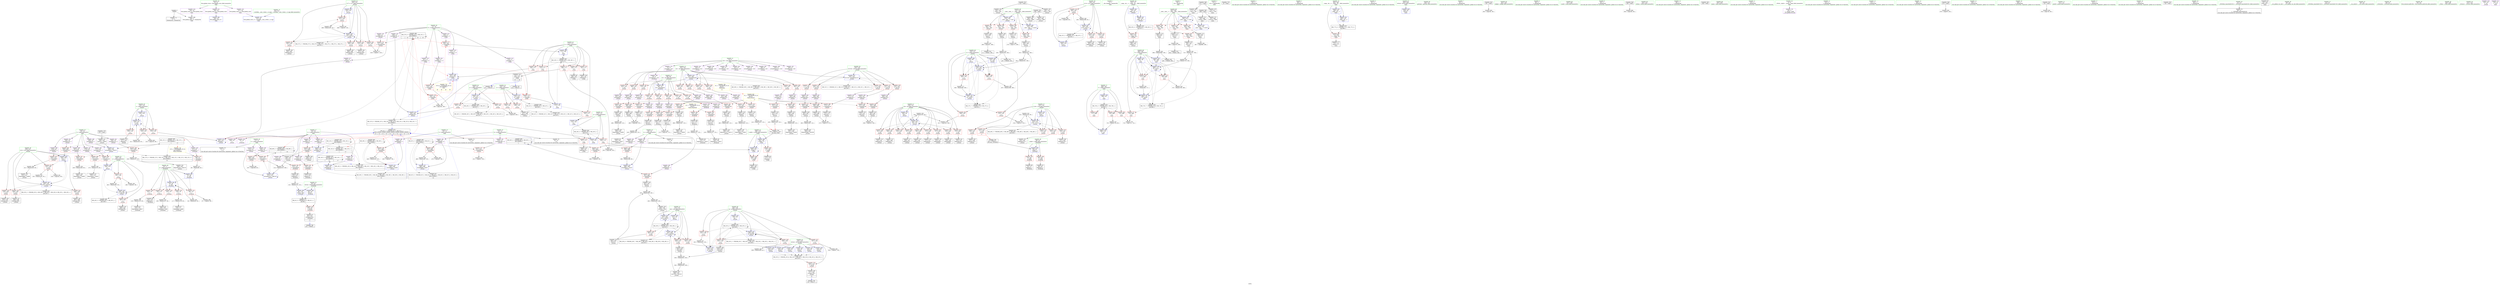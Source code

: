 digraph "SVFG" {
	label="SVFG";

	Node0x559f14aa49d0 [shape=record,color=grey,label="{NodeID: 0\nNullPtr}"];
	Node0x559f14aa49d0 -> Node0x559f14ac59d0[style=solid];
	Node0x559f14aa49d0 -> Node0x559f14acce90[style=solid];
	Node0x559f14acfb70 [shape=record,color=blue,label="{NodeID: 443\n250\<--318\ni177\<--\n_Z3runv\n}"];
	Node0x559f14acfb70 -> Node0x559f14ad63e0[style=dashed];
	Node0x559f14acfb70 -> Node0x559f14acfc40[style=dashed];
	Node0x559f14ad30b0 [shape=record,color=red,label="{NodeID: 277\n194\<--193\n\<--arrayidx4\n_Z2fai\n}"];
	Node0x559f14ad30b0 -> Node0x559f14acd7b0[style=solid];
	Node0x559f14ac3f70 [shape=record,color=black,label="{NodeID: 111\n300\<--299\nconv14\<--\n_Z3runv\n}"];
	Node0x559f14ac3f70 -> Node0x559f14ae9900[style=solid];
	Node0x559f14ae7980 [shape=record,color=grey,label="{NodeID: 554\n108 = Binary(107, 90, )\n}"];
	Node0x559f14ae7980 -> Node0x559f14ac63e0[style=solid];
	Node0x559f14acce90 [shape=record,color=blue, style = dotted,label="{NodeID: 388\n748\<--3\nllvm.global_ctors_2\<--dummyVal\nGlob }"];
	Node0x559f14ac8530 [shape=record,color=purple,label="{NodeID: 222\n746\<--33\nllvm.global_ctors_0\<--llvm.global_ctors\nGlob }"];
	Node0x559f14ac8530 -> Node0x559f14accc90[style=solid];
	Node0x559f14ac49e0 [shape=record,color=green,label="{NodeID: 56\n240\<--241\nj115\<--j115_field_insensitive\n_Z3runv\n}"];
	Node0x559f14ac49e0 -> Node0x559f14ad52d0[style=solid];
	Node0x559f14ac49e0 -> Node0x559f14ad53a0[style=solid];
	Node0x559f14ac49e0 -> Node0x559f14ad5470[style=solid];
	Node0x559f14ac49e0 -> Node0x559f14acf280[style=solid];
	Node0x559f14ac49e0 -> Node0x559f14acf350[style=solid];
	Node0x559f14b13ce0 [shape=record,color=black,label="{NodeID: 665\nMR_12V_2 = PHI(MR_12V_3, MR_12V_1, )\npts\{200000 \}\n|{|<s4>17}}"];
	Node0x559f14b13ce0 -> Node0x559f14ad7760[style=dashed];
	Node0x559f14b13ce0 -> Node0x559f14ad7900[style=dashed];
	Node0x559f14b13ce0 -> Node0x559f14ace650[style=dashed];
	Node0x559f14b13ce0 -> Node0x559f14b07bd0[style=dashed];
	Node0x559f14b13ce0:s4 -> Node0x559f14b1b900[style=dashed,color=red];
	Node0x559f14ad5e30 [shape=record,color=red,label="{NodeID: 333\n548\<--246\n\<--j141\n_Z3runv\n}"];
	Node0x559f14ad5e30 -> Node0x559f14aca9a0[style=solid];
	Node0x559f14acb6a0 [shape=record,color=black,label="{NodeID: 167\n636\<--635\nconv203\<--rem202\n_Z3runv\n}"];
	Node0x559f14acb6a0 -> Node0x559f14acfde0[style=solid];
	Node0x559f14a8a0f0 [shape=record,color=green,label="{NodeID: 1\n7\<--1\n__dso_handle\<--dummyObj\nGlob }"];
	Node0x559f14ad92c0 [shape=record,color=yellow,style=double,label="{NodeID: 776\n22V_6 = CSCHI(MR_22V_4)\npts\{280000 \}\nCS[]|{<s0>16|<s1>16|<s2>16|<s3>16}}"];
	Node0x559f14ad92c0:s0 -> Node0x559f14ad2f10[style=dashed,color=red];
	Node0x559f14ad92c0:s1 -> Node0x559f14ad2fe0[style=dashed,color=red];
	Node0x559f14ad92c0:s2 -> Node0x559f14ad30b0[style=dashed,color=red];
	Node0x559f14ad92c0:s3 -> Node0x559f14acd880[style=dashed,color=red];
	Node0x559f14acfc40 [shape=record,color=blue,label="{NodeID: 444\n250\<--598\ni177\<--dec179\n_Z3runv\n}"];
	Node0x559f14acfc40 -> Node0x559f14ad63e0[style=dashed];
	Node0x559f14acfc40 -> Node0x559f14ad64b0[style=dashed];
	Node0x559f14acfc40 -> Node0x559f14ad6580[style=dashed];
	Node0x559f14acfc40 -> Node0x559f14ad6650[style=dashed];
	Node0x559f14acfc40 -> Node0x559f14ad6720[style=dashed];
	Node0x559f14acfc40 -> Node0x559f14acfc40[style=dashed];
	Node0x559f14acfc40 -> Node0x559f14b06cd0[style=dashed];
	Node0x559f14ad3180 [shape=record,color=red,label="{NodeID: 278\n210\<--209\n\<--arrayidx11\n_Z2fai\n}"];
	Node0x559f14ad3180 -> Node0x559f14acda20[style=solid];
	Node0x559f14ac4040 [shape=record,color=black,label="{NodeID: 112\n306\<--305\ntobool17\<--\n_Z3runv\n}"];
	Node0x559f14ae7b00 [shape=record,color=grey,label="{NodeID: 555\n521 = Binary(520, 90, )\n}"];
	Node0x559f14ae7b00 -> Node0x559f14acf5c0[style=solid];
	Node0x559f14ae7b00 -> Node0x559f14aeb280[style=solid];
	Node0x559f14accf90 [shape=record,color=blue,label="{NodeID: 389\n66\<--63\ni.addr\<--i\n_Z5checki\n}"];
	Node0x559f14accf90 -> Node0x559f14ad16b0[style=dashed];
	Node0x559f14accf90 -> Node0x559f14ad1780[style=dashed];
	Node0x559f14ac8630 [shape=record,color=purple,label="{NodeID: 223\n747\<--33\nllvm.global_ctors_1\<--llvm.global_ctors\nGlob }"];
	Node0x559f14ac8630 -> Node0x559f14accd90[style=solid];
	Node0x559f14ac4ab0 [shape=record,color=green,label="{NodeID: 57\n242\<--243\ni129\<--i129_field_insensitive\n_Z3runv\n}"];
	Node0x559f14ac4ab0 -> Node0x559f14ad5540[style=solid];
	Node0x559f14ac4ab0 -> Node0x559f14ad5610[style=solid];
	Node0x559f14ac4ab0 -> Node0x559f14ad56e0[style=solid];
	Node0x559f14ac4ab0 -> Node0x559f14ad57b0[style=solid];
	Node0x559f14ac4ab0 -> Node0x559f14ad5880[style=solid];
	Node0x559f14ac4ab0 -> Node0x559f14acf4f0[style=solid];
	Node0x559f14ac4ab0 -> Node0x559f14acf5c0[style=solid];
	Node0x559f14b141e0 [shape=record,color=black,label="{NodeID: 666\nMR_66V_2 = PHI(MR_66V_3, MR_66V_1, )\npts\{230000 \}\n|{|<s4>22}}"];
	Node0x559f14b141e0 -> Node0x559f14ad7690[style=dashed];
	Node0x559f14b141e0 -> Node0x559f14ad7d10[style=dashed];
	Node0x559f14b141e0 -> Node0x559f14acf420[style=dashed];
	Node0x559f14b141e0 -> Node0x559f14b141e0[style=dashed];
	Node0x559f14b141e0:s4 -> Node0x559f14b034b0[style=dashed,color=blue];
	Node0x559f14ad5f00 [shape=record,color=red,label="{NodeID: 334\n566\<--246\n\<--j141\n_Z3runv\n}"];
	Node0x559f14ad5f00 -> Node0x559f14acadb0[style=solid];
	Node0x559f14acb770 [shape=record,color=black,label="{NodeID: 168\n217\<--645\n_Z3runv_ret\<--\n_Z3runv\n|{<s0>22}}"];
	Node0x559f14acb770:s0 -> Node0x559f14b46450[style=solid,color=blue];
	Node0x559f14a8de90 [shape=record,color=green,label="{NodeID: 2\n29\<--1\n.str\<--dummyObj\nGlob }"];
	Node0x559f14acfd10 [shape=record,color=blue,label="{NodeID: 445\n248\<--622\nq\<--inc193\n_Z3runv\n}"];
	Node0x559f14acfd10 -> Node0x559f14b015c0[style=dashed];
	Node0x559f14ad3250 [shape=record,color=red,label="{NodeID: 279\n645\<--218\n\<--retval\n_Z3runv\n}"];
	Node0x559f14ad3250 -> Node0x559f14acb770[style=solid];
	Node0x559f14ac4110 [shape=record,color=black,label="{NodeID: 113\n327\<--326\nidxprom\<--\n_Z3runv\n}"];
	Node0x559f14ae7c80 [shape=record,color=grey,label="{NodeID: 556\n94 = Binary(93, 95, )\n}"];
	Node0x559f14ae7c80 -> Node0x559f14acd200[style=solid];
	Node0x559f14acd060 [shape=record,color=blue,label="{NodeID: 390\n68\<--76\nstr\<--arraydecay\n_Z5checki\n}"];
	Node0x559f14acd060 -> Node0x559f14ad1850[style=dashed];
	Node0x559f14acd060 -> Node0x559f14ad1920[style=dashed];
	Node0x559f14acd060 -> Node0x559f14ad19f0[style=dashed];
	Node0x559f14acd060 -> Node0x559f14ad1ac0[style=dashed];
	Node0x559f14acd060 -> Node0x559f14ad1b90[style=dashed];
	Node0x559f14ac8730 [shape=record,color=purple,label="{NodeID: 224\n748\<--33\nllvm.global_ctors_2\<--llvm.global_ctors\nGlob }"];
	Node0x559f14ac8730 -> Node0x559f14acce90[style=solid];
	Node0x559f14ac4b80 [shape=record,color=green,label="{NodeID: 58\n244\<--245\nstr134\<--str134_field_insensitive\n_Z3runv\n}"];
	Node0x559f14ac4b80 -> Node0x559f14ad5950[style=solid];
	Node0x559f14ac4b80 -> Node0x559f14ad5a20[style=solid];
	Node0x559f14ac4b80 -> Node0x559f14ad5af0[style=solid];
	Node0x559f14ac4b80 -> Node0x559f14ad5bc0[style=solid];
	Node0x559f14ac4b80 -> Node0x559f14ad5c90[style=solid];
	Node0x559f14ac4b80 -> Node0x559f14acf690[style=solid];
	Node0x559f14ad5fd0 [shape=record,color=red,label="{NodeID: 335\n578\<--246\n\<--j141\n_Z3runv\n}"];
	Node0x559f14ad5fd0 -> Node0x559f14acb020[style=solid];
	Node0x559f14acb840 [shape=record,color=black,label="{NodeID: 169\n672\<--671\nconv\<--call\nmain\n}"];
	Node0x559f14acb840 -> Node0x559f14ad01f0[style=solid];
	Node0x559f14a8df20 [shape=record,color=green,label="{NodeID: 3\n31\<--1\n.str.1\<--dummyObj\nGlob }"];
	Node0x559f14b43e10 [shape=record,color=black,label="{NodeID: 778\n45 = PHI()\n}"];
	Node0x559f14b02ab0 [shape=record,color=black,label="{NodeID: 612\nMR_14V_6 = PHI(MR_14V_7, MR_14V_2, )\npts\{260000 \}\n|{|<s1>17}}"];
	Node0x559f14b02ab0 -> Node0x559f14b080d0[style=dashed];
	Node0x559f14b02ab0:s1 -> Node0x559f14b012b0[style=dashed,color=red];
	Node0x559f14acfde0 [shape=record,color=blue,label="{NodeID: 446\n222\<--636\nans\<--conv203\n_Z3runv\n}"];
	Node0x559f14acfde0 -> Node0x559f14ad3730[style=dashed];
	Node0x559f14acfde0 -> Node0x559f14ad3800[style=dashed];
	Node0x559f14acfde0 -> Node0x559f14acfde0[style=dashed];
	Node0x559f14acfde0 -> Node0x559f14b044d0[style=dashed];
	Node0x559f14ad3320 [shape=record,color=red,label="{NodeID: 280\n296\<--220\n\<--n\n_Z3runv\n}"];
	Node0x559f14ad3320 -> Node0x559f14ae9000[style=solid];
	Node0x559f14ac41e0 [shape=record,color=black,label="{NodeID: 114\n342\<--341\nidxprom24\<--\n_Z3runv\n}"];
	Node0x559f14ae7e00 [shape=record,color=grey,label="{NodeID: 557\n89 = Binary(88, 90, )\n}"];
	Node0x559f14ae7e00 -> Node0x559f14acd130[style=solid];
	Node0x559f14acd130 [shape=record,color=blue,label="{NodeID: 391\n70\<--89\nj\<--sub\n_Z5checki\n}"];
	Node0x559f14acd130 -> Node0x559f14ad1c60[style=dashed];
	Node0x559f14acd130 -> Node0x559f14acd200[style=dashed];
	Node0x559f14ac8830 [shape=record,color=purple,label="{NodeID: 225\n146\<--145\narrayidx25\<--\n_Z5checki\n}"];
	Node0x559f14ac8830 -> Node0x559f14ad2550[style=solid];
	Node0x559f14ac4c50 [shape=record,color=green,label="{NodeID: 59\n246\<--247\nj141\<--j141_field_insensitive\n_Z3runv\n}"];
	Node0x559f14ac4c50 -> Node0x559f14ad5d60[style=solid];
	Node0x559f14ac4c50 -> Node0x559f14ad5e30[style=solid];
	Node0x559f14ac4c50 -> Node0x559f14ad5f00[style=solid];
	Node0x559f14ac4c50 -> Node0x559f14ad5fd0[style=solid];
	Node0x559f14ac4c50 -> Node0x559f14acf830[style=solid];
	Node0x559f14ac4c50 -> Node0x559f14acf900[style=solid];
	Node0x559f14b14be0 [shape=record,color=black,label="{NodeID: 668\nMR_22V_4 = PHI(MR_22V_5, MR_22V_2, )\npts\{280000 \}\n|{|<s3>15|<s4>15|<s5>15|<s6>15}}"];
	Node0x559f14b14be0 -> Node0x559f14ad7f80[style=dashed];
	Node0x559f14b14be0 -> Node0x559f14b085d0[style=dashed];
	Node0x559f14b14be0 -> Node0x559f14b14be0[style=dashed];
	Node0x559f14b14be0:s3 -> Node0x559f14ad2f10[style=dashed,color=red];
	Node0x559f14b14be0:s4 -> Node0x559f14ad2fe0[style=dashed,color=red];
	Node0x559f14b14be0:s5 -> Node0x559f14ad30b0[style=dashed,color=red];
	Node0x559f14b14be0:s6 -> Node0x559f14acd880[style=dashed,color=red];
	Node0x559f14ad60a0 [shape=record,color=red,label="{NodeID: 336\n621\<--248\n\<--q\n_Z3runv\n}"];
	Node0x559f14ad60a0 -> Node0x559f14ae6000[style=solid];
	Node0x559f14acb910 [shape=record,color=black,label="{NodeID: 170\n674\<--671\nconv1\<--call\nmain\n}"];
	Node0x559f14aa19a0 [shape=record,color=green,label="{NodeID: 4\n34\<--1\n\<--dummyObj\nCan only get source location for instruction, argument, global var or function.}"];
	Node0x559f14b455d0 [shape=record,color=black,label="{NodeID: 779\n353 = PHI()\n}"];
	Node0x559f14b455d0 -> Node0x559f14ac8d30[style=solid];
	Node0x559f14b02fb0 [shape=record,color=black,label="{NodeID: 613\nMR_79V_3 = PHI(MR_79V_4, MR_79V_2, )\npts\{667 \}\n}"];
	Node0x559f14b02fb0 -> Node0x559f14ad86d0[style=dashed];
	Node0x559f14b02fb0 -> Node0x559f14accaf0[style=dashed];
	Node0x559f14b02fb0 -> Node0x559f14accbc0[style=dashed];
	Node0x559f14b02fb0 -> Node0x559f14ad0870[style=dashed];
	Node0x559f14acfeb0 [shape=record,color=blue,label="{NodeID: 447\n248\<--639\nq\<--dec204\n_Z3runv\n}"];
	Node0x559f14acfeb0 -> Node0x559f14ad6170[style=dashed];
	Node0x559f14acfeb0 -> Node0x559f14ad6240[style=dashed];
	Node0x559f14acfeb0 -> Node0x559f14ad6310[style=dashed];
	Node0x559f14acfeb0 -> Node0x559f14acfeb0[style=dashed];
	Node0x559f14acfeb0 -> Node0x559f14b067d0[style=dashed];
	Node0x559f14ad33f0 [shape=record,color=red,label="{NodeID: 281\n308\<--220\n\<--n\n_Z3runv\n}"];
	Node0x559f14ad33f0 -> Node0x559f14ae9300[style=solid];
	Node0x559f14ac42b0 [shape=record,color=black,label="{NodeID: 115\n350\<--349\nidxprom27\<--\n_Z3runv\n}"];
	Node0x559f14ae7f80 [shape=record,color=grey,label="{NodeID: 558\n711 = Binary(710, 284, )\n}"];
	Node0x559f14ae7f80 -> Node0x559f14ad0600[style=solid];
	Node0x559f14acd200 [shape=record,color=blue,label="{NodeID: 392\n70\<--94\nj\<--dec\n_Z5checki\n}"];
	Node0x559f14acd200 -> Node0x559f14ad1c60[style=dashed];
	Node0x559f14acd200 -> Node0x559f14ad1d30[style=dashed];
	Node0x559f14acd200 -> Node0x559f14ad1e00[style=dashed];
	Node0x559f14acd200 -> Node0x559f14ad1ed0[style=dashed];
	Node0x559f14acd200 -> Node0x559f14ad1fa0[style=dashed];
	Node0x559f14acd200 -> Node0x559f14acd200[style=dashed];
	Node0x559f14ac8900 [shape=record,color=purple,label="{NodeID: 226\n367\<--366\narrayidx37\<--\n_Z3runv\n}"];
	Node0x559f14ac8900 -> Node0x559f14ad67f0[style=solid];
	Node0x559f14ac4d20 [shape=record,color=green,label="{NodeID: 60\n248\<--249\nq\<--q_field_insensitive\n_Z3runv\n}"];
	Node0x559f14ac4d20 -> Node0x559f14ad60a0[style=solid];
	Node0x559f14ac4d20 -> Node0x559f14ad6170[style=solid];
	Node0x559f14ac4d20 -> Node0x559f14ad6240[style=solid];
	Node0x559f14ac4d20 -> Node0x559f14ad6310[style=solid];
	Node0x559f14ac4d20 -> Node0x559f14acfaa0[style=solid];
	Node0x559f14ac4d20 -> Node0x559f14acfd10[style=solid];
	Node0x559f14ac4d20 -> Node0x559f14acfeb0[style=solid];
	Node0x559f14ad6170 [shape=record,color=red,label="{NodeID: 337\n627\<--248\n\<--q\n_Z3runv\n}"];
	Node0x559f14ad6170 -> Node0x559f14aea500[style=solid];
	Node0x559f14acb9e0 [shape=record,color=black,label="{NodeID: 171\n679\<--678\nconv3\<--\nmain\n}"];
	Node0x559f14acb9e0 -> Node0x559f14aeb580[style=solid];
	Node0x559f14aa1a30 [shape=record,color=green,label="{NodeID: 5\n80\<--1\n\<--dummyObj\nCan only get source location for instruction, argument, global var or function.}"];
	Node0x559f14b45730 [shape=record,color=black,label="{NodeID: 780\n427 = PHI(167, )\n}"];
	Node0x559f14b45730 -> Node0x559f14acea60[style=solid];
	Node0x559f14b034b0 [shape=record,color=black,label="{NodeID: 614\nMR_81V_2 = PHI(MR_81V_3, MR_81V_1, )\npts\{120000 150000 180000 200000 230000 260000 280000 \}\n|{<s0>22|<s1>22|<s2>22|<s3>22|<s4>22|<s5>22|<s6>22|<s7>22|<s8>22|<s9>22}}"];
	Node0x559f14b034b0:s0 -> Node0x559f14ace3e0[style=dashed,color=red];
	Node0x559f14b034b0:s1 -> Node0x559f14b02ab0[style=dashed,color=red];
	Node0x559f14b034b0:s2 -> Node0x559f14b080d0[style=dashed,color=red];
	Node0x559f14b034b0:s3 -> Node0x559f14b0bae0[style=dashed,color=red];
	Node0x559f14b034b0:s4 -> Node0x559f14b12de0[style=dashed,color=red];
	Node0x559f14b034b0:s5 -> Node0x559f14b132e0[style=dashed,color=red];
	Node0x559f14b034b0:s6 -> Node0x559f14b137e0[style=dashed,color=red];
	Node0x559f14b034b0:s7 -> Node0x559f14b13ce0[style=dashed,color=red];
	Node0x559f14b034b0:s8 -> Node0x559f14b141e0[style=dashed,color=red];
	Node0x559f14b034b0:s9 -> Node0x559f14b14be0[style=dashed,color=red];
	Node0x559f14acff80 [shape=record,color=blue,label="{NodeID: 448\n218\<--642\nretval\<--\n_Z3runv\n}"];
	Node0x559f14acff80 -> Node0x559f14b03fd0[style=dashed];
	Node0x559f14ad34c0 [shape=record,color=red,label="{NodeID: 282\n336\<--220\n\<--n\n_Z3runv\n}"];
	Node0x559f14ad34c0 -> Node0x559f14ae9d80[style=solid];
	Node0x559f14ac8d30 [shape=record,color=black,label="{NodeID: 116\n356\<--353\nconv31\<--call30\n_Z3runv\n}"];
	Node0x559f14ac8d30 -> Node0x559f14ace650[style=solid];
	Node0x559f14ae8100 [shape=record,color=grey,label="{NodeID: 559\n468 = Binary(467, 90, )\n}"];
	Node0x559f14ae8100 -> Node0x559f14acee70[style=solid];
	Node0x559f14acd2d0 [shape=record,color=blue,label="{NodeID: 393\n64\<--82\nretval\<--\n_Z5checki\n}"];
	Node0x559f14acd2d0 -> Node0x559f14b178e0[style=dashed];
	Node0x559f14ac89d0 [shape=record,color=purple,label="{NodeID: 227\n383\<--382\narrayidx47\<--\n_Z3runv\n}"];
	Node0x559f14ac89d0 -> Node0x559f14ad6a60[style=solid];
	Node0x559f14ac4df0 [shape=record,color=green,label="{NodeID: 61\n250\<--251\ni177\<--i177_field_insensitive\n_Z3runv\n}"];
	Node0x559f14ac4df0 -> Node0x559f14ad63e0[style=solid];
	Node0x559f14ac4df0 -> Node0x559f14ad64b0[style=solid];
	Node0x559f14ac4df0 -> Node0x559f14ad6580[style=solid];
	Node0x559f14ac4df0 -> Node0x559f14ad6650[style=solid];
	Node0x559f14ac4df0 -> Node0x559f14ad6720[style=solid];
	Node0x559f14ac4df0 -> Node0x559f14acfb70[style=solid];
	Node0x559f14ac4df0 -> Node0x559f14acfc40[style=solid];
	Node0x559f14b155e0 [shape=record,color=black,label="{NodeID: 670\nMR_77V_4 = PHI(MR_77V_2, MR_77V_3, )\npts\{665 \}\n}"];
	Node0x559f14b155e0 -> Node0x559f14ad8600[style=dashed];
	Node0x559f14ad6240 [shape=record,color=red,label="{NodeID: 338\n632\<--248\n\<--q\n_Z3runv\n}"];
	Node0x559f14ad6240 -> Node0x559f14acb5d0[style=solid];
	Node0x559f14acbab0 [shape=record,color=black,label="{NodeID: 172\n686\<--685\nconv4\<--\nmain\n}"];
	Node0x559f14acbab0 -> Node0x559f14aeac80[style=solid];
	Node0x559f14aa3500 [shape=record,color=green,label="{NodeID: 6\n81\<--1\n\<--dummyObj\nCan only get source location for instruction, argument, global var or function.}"];
	Node0x559f14b458c0 [shape=record,color=black,label="{NodeID: 781\n255 = PHI()\n}"];
	Node0x559f14b458c0 -> Node0x559f14ac39c0[style=solid];
	Node0x559f14b458c0 -> Node0x559f14ac3a90[style=solid];
	Node0x559f14b03ad0 [shape=record,color=black,label="{NodeID: 615\nMR_73V_7 = PHI(MR_73V_6, MR_73V_4, )\npts\{661 \}\n}"];
	Node0x559f14b03ad0 -> Node0x559f14ad81f0[style=dashed];
	Node0x559f14ad0050 [shape=record,color=blue,label="{NodeID: 449\n658\<--98\nretval\<--\nmain\n}"];
	Node0x559f14ad3590 [shape=record,color=red,label="{NodeID: 283\n523\<--220\n\<--n\n_Z3runv\n}"];
	Node0x559f14ad3590 -> Node0x559f14aeb280[style=solid];
	Node0x559f14ac8e00 [shape=record,color=black,label="{NodeID: 117\n358\<--357\nidxprom32\<--\n_Z3runv\n}"];
	Node0x559f14ae8280 [shape=record,color=grey,label="{NodeID: 560\n583 = Binary(582, 123, )\n}"];
	Node0x559f14ae8280 -> Node0x559f14acb1c0[style=solid];
	Node0x559f14acd3a0 [shape=record,color=blue,label="{NodeID: 394\n140\<--142\narrayidx23\<--\n_Z5checki\n}"];
	Node0x559f14acd3a0 -> Node0x559f14b012b0[style=dashed];
	Node0x559f14ac8aa0 [shape=record,color=purple,label="{NodeID: 228\n395\<--394\narrayidx54\<--\n_Z3runv\n}"];
	Node0x559f14ac8aa0 -> Node0x559f14ad6c00[style=solid];
	Node0x559f14ac4ec0 [shape=record,color=green,label="{NodeID: 62\n256\<--257\ngetchar\<--getchar_field_insensitive\n}"];
	Node0x559f14ad6310 [shape=record,color=red,label="{NodeID: 339\n638\<--248\n\<--q\n_Z3runv\n}"];
	Node0x559f14ad6310 -> Node0x559f14ae6d80[style=solid];
	Node0x559f14acbb80 [shape=record,color=black,label="{NodeID: 173\n693\<--692\nconv6\<--\nmain\n}"];
	Node0x559f14acbb80 -> Node0x559f14ae8580[style=solid];
	Node0x559f14aa3590 [shape=record,color=green,label="{NodeID: 7\n82\<--1\n\<--dummyObj\nCan only get source location for instruction, argument, global var or function.}"];
	Node0x559f14b459c0 [shape=record,color=black,label="{NodeID: 782\n261 = PHI()\n}"];
	Node0x559f14b459c0 -> Node0x559f14aebe80[style=solid];
	Node0x559f14b03fd0 [shape=record,color=black,label="{NodeID: 616\nMR_25V_5 = PHI(MR_25V_8, MR_25V_7, MR_25V_3, MR_25V_6, MR_25V_4, MR_25V_2, )\npts\{219 \}\n}"];
	Node0x559f14b03fd0 -> Node0x559f14ad3250[style=dashed];
	Node0x559f14ad0120 [shape=record,color=blue,label="{NodeID: 450\n664\<--80\n__nega__int__\<--\nmain\n}"];
	Node0x559f14ad0120 -> Node0x559f14ad0390[style=dashed];
	Node0x559f14ad0120 -> Node0x559f14b155e0[style=dashed];
	Node0x559f14ad3660 [shape=record,color=red,label="{NodeID: 284\n392\<--222\n\<--ans\n_Z3runv\n}"];
	Node0x559f14ad3660 -> Node0x559f14ac9480[style=solid];
	Node0x559f14ac8ed0 [shape=record,color=black,label="{NodeID: 118\n362\<--361\nidxprom34\<--\n_Z3runv\n}"];
	Node0x559f14ae8400 [shape=record,color=grey,label="{NodeID: 561\n710 = Binary(707, 709, )\n}"];
	Node0x559f14ae8400 -> Node0x559f14ae7f80[style=solid];
	Node0x559f14acd470 [shape=record,color=blue,label="{NodeID: 395\n64\<--154\nretval\<--lnot\n_Z5checki\n}"];
	Node0x559f14acd470 -> Node0x559f14b178e0[style=dashed];
	Node0x559f14ac8b70 [shape=record,color=purple,label="{NodeID: 229\n410\<--409\narrayidx62\<--\n_Z3runv\n}"];
	Node0x559f14ac8b70 -> Node0x559f14ad6da0[style=solid];
	Node0x559f14ac4fc0 [shape=record,color=green,label="{NodeID: 63\n262\<--263\nisdigit\<--isdigit_field_insensitive\n}"];
	Node0x559f14ad63e0 [shape=record,color=red,label="{NodeID: 340\n597\<--250\n\<--i177\n_Z3runv\n}"];
	Node0x559f14ad63e0 -> Node0x559f14ae6c00[style=solid];
	Node0x559f14ad63e0 -> Node0x559f14aeab00[style=solid];
	Node0x559f14acbc50 [shape=record,color=black,label="{NodeID: 174\n700\<--699\nconv9\<--call8\nmain\n}"];
	Node0x559f14acbc50 -> Node0x559f14ad0530[style=solid];
	Node0x559f14aa3620 [shape=record,color=green,label="{NodeID: 8\n90\<--1\n\<--dummyObj\nCan only get source location for instruction, argument, global var or function.}"];
	Node0x559f14b45a90 [shape=record,color=black,label="{NodeID: 783\n289 = PHI()\n}"];
	Node0x559f14b45a90 -> Node0x559f14ac3dd0[style=solid];
	Node0x559f14b45a90 -> Node0x559f14ac3ea0[style=solid];
	Node0x559f14b044d0 [shape=record,color=black,label="{NodeID: 617\nMR_29V_6 = PHI(MR_29V_7, MR_29V_3, MR_29V_3, MR_29V_3, MR_29V_3, MR_29V_3, )\npts\{223 \}\n}"];
	Node0x559f14ad01f0 [shape=record,color=blue,label="{NodeID: 451\n662\<--672\n__next__char__\<--conv\nmain\n}"];
	Node0x559f14ad01f0 -> Node0x559f14ad82c0[style=dashed];
	Node0x559f14ad01f0 -> Node0x559f14ad8390[style=dashed];
	Node0x559f14ad01f0 -> Node0x559f14ad8460[style=dashed];
	Node0x559f14ad01f0 -> Node0x559f14ad01f0[style=dashed];
	Node0x559f14ad01f0 -> Node0x559f14ad0530[style=dashed];
	Node0x559f14ad3730 [shape=record,color=red,label="{NodeID: 285\n630\<--222\n\<--ans\n_Z3runv\n}"];
	Node0x559f14ad3730 -> Node0x559f14acb500[style=solid];
	Node0x559f14ac8fa0 [shape=record,color=black,label="{NodeID: 119\n369\<--368\nconv38\<--\n_Z3runv\n}"];
	Node0x559f14ac8fa0 -> Node0x559f14aec000[style=solid];
	Node0x559f14ae8580 [shape=record,color=grey,label="{NodeID: 562\n694 = Binary(693, 284, )\n}"];
	Node0x559f14ae8580 -> Node0x559f14ad0460[style=solid];
	Node0x559f14ae8580 -> Node0x559f14ae4b60[style=solid];
	Node0x559f14acd540 [shape=record,color=blue,label="{NodeID: 396\n169\<--168\nx.addr\<--x\n_Z2fai\n}"];
	Node0x559f14acd540 -> Node0x559f14ad26f0[style=dashed];
	Node0x559f14acd540 -> Node0x559f14ad27c0[style=dashed];
	Node0x559f14acd540 -> Node0x559f14acd950[style=dashed];
	Node0x559f14ac8c40 [shape=record,color=purple,label="{NodeID: 230\n441\<--440\narrayidx79\<--\n_Z3runv\n}"];
	Node0x559f14ac8c40 -> Node0x559f14ad7010[style=solid];
	Node0x559f14ac50c0 [shape=record,color=green,label="{NodeID: 64\n347\<--348\nscanf\<--scanf_field_insensitive\n}"];
	Node0x559f14ad64b0 [shape=record,color=red,label="{NodeID: 341\n602\<--250\n\<--i177\n_Z3runv\n}"];
	Node0x559f14ad64b0 -> Node0x559f14acb290[style=solid];
	Node0x559f14acbd20 [shape=record,color=black,label="{NodeID: 175\n702\<--699\nconv10\<--call8\nmain\n}"];
	Node0x559f14aa36b0 [shape=record,color=green,label="{NodeID: 9\n95\<--1\n\<--dummyObj\nCan only get source location for instruction, argument, global var or function.}"];
	Node0x559f14b45c40 [shape=record,color=black,label="{NodeID: 784\n293 = PHI()\n}"];
	Node0x559f14b45c40 -> Node0x559f14aec780[style=solid];
	Node0x559f14b049d0 [shape=record,color=black,label="{NodeID: 618\nMR_39V_4 = PHI(MR_39V_2, MR_39V_2, MR_39V_3, MR_39V_2, MR_39V_3, MR_39V_3, )\npts\{233 \}\n}"];
	Node0x559f14ad02c0 [shape=record,color=blue,label="{NodeID: 452\n660\<--98\nT\<--\nmain\n}"];
	Node0x559f14ad02c0 -> Node0x559f14ad8050[style=dashed];
	Node0x559f14ad02c0 -> Node0x559f14ad8120[style=dashed];
	Node0x559f14ad02c0 -> Node0x559f14ad0600[style=dashed];
	Node0x559f14ad02c0 -> Node0x559f14ad06d0[style=dashed];
	Node0x559f14ad02c0 -> Node0x559f14b03ad0[style=dashed];
	Node0x559f14ad3800 [shape=record,color=red,label="{NodeID: 286\n642\<--222\n\<--ans\n_Z3runv\n}"];
	Node0x559f14ad3800 -> Node0x559f14acff80[style=solid];
	Node0x559f14ac9070 [shape=record,color=black,label="{NodeID: 120\n372\<--371\nidxprom39\<--\n_Z3runv\n}"];
	Node0x559f14ae8700 [shape=record,color=grey,label="{NodeID: 563\n413 = Binary(412, 123, )\n|{<s0>15}}"];
	Node0x559f14ae8700:s0 -> Node0x559f14b46800[style=solid,color=red];
	Node0x559f14acd610 [shape=record,color=blue,label="{NodeID: 397\n171\<--179\nr\<--\n_Z2fai\n}"];
	Node0x559f14acd610 -> Node0x559f14ad2890[style=dashed];
	Node0x559f14acd610 -> Node0x559f14b0cee0[style=dashed];
	Node0x559f14ad0b50 [shape=record,color=purple,label="{NodeID: 231\n572\<--571\narrayidx161\<--\n_Z3runv\n}"];
	Node0x559f14ad0b50 -> Node0x559f14ad7b70[style=solid];
	Node0x559f14ac51c0 [shape=record,color=green,label="{NodeID: 65\n354\<--355\nstrlen\<--strlen_field_insensitive\n}"];
	Node0x559f14ad6580 [shape=record,color=red,label="{NodeID: 342\n608\<--250\n\<--i177\n_Z3runv\n}"];
	Node0x559f14ad6580 -> Node0x559f14acb360[style=solid];
	Node0x559f14acbdf0 [shape=record,color=black,label="{NodeID: 176\n709\<--708\nconv14\<--\nmain\n}"];
	Node0x559f14acbdf0 -> Node0x559f14ae8400[style=solid];
	Node0x559f14aa1030 [shape=record,color=green,label="{NodeID: 10\n98\<--1\n\<--dummyObj\nCan only get source location for instruction, argument, global var or function.}"];
	Node0x559f14b45d10 [shape=record,color=black,label="{NodeID: 785\n346 = PHI()\n}"];
	Node0x559f14b04ed0 [shape=record,color=black,label="{NodeID: 619\nMR_41V_5 = PHI(MR_41V_2, MR_41V_2, MR_41V_4, MR_41V_2, MR_41V_4, MR_41V_4, )\npts\{235 \}\n}"];
	Node0x559f14ad0390 [shape=record,color=blue,label="{NodeID: 453\n664\<--142\n__nega__int__\<--\nmain\n}"];
	Node0x559f14ad0390 -> Node0x559f14b155e0[style=dashed];
	Node0x559f14ad38d0 [shape=record,color=red,label="{NodeID: 287\n266\<--224\n\<--__next__char__\n_Z3runv\n}"];
	Node0x559f14ad38d0 -> Node0x559f14ac3b60[style=solid];
	Node0x559f14ac9140 [shape=record,color=black,label="{NodeID: 121\n376\<--375\nidxprom42\<--sub41\n_Z3runv\n}"];
	Node0x559f14ae8880 [shape=record,color=grey,label="{NodeID: 564\n426 = Binary(425, 123, )\n|{<s0>16}}"];
	Node0x559f14ae8880:s0 -> Node0x559f14b46800[style=solid,color=red];
	Node0x559f14acd6e0 [shape=record,color=blue,label="{NodeID: 398\n173\<--181\ny\<--\n_Z2fai\n}"];
	Node0x559f14acd6e0 -> Node0x559f14b0bfe0[style=dashed];
	Node0x559f14ad0c20 [shape=record,color=purple,label="{NodeID: 232\n103\<--100\narrayidx4\<--\n_Z5checki\n}"];
	Node0x559f14ad0c20 -> Node0x559f14ad2140[style=solid];
	Node0x559f14ac52c0 [shape=record,color=green,label="{NodeID: 66\n655\<--656\nmain\<--main_field_insensitive\n}"];
	Node0x559f14ad6650 [shape=record,color=red,label="{NodeID: 343\n614\<--250\n\<--i177\n_Z3runv\n}"];
	Node0x559f14ad6650 -> Node0x559f14acb430[style=solid];
	Node0x559f14acbec0 [shape=record,color=black,label="{NodeID: 177\n715\<--714\ntobool17\<--\nmain\n}"];
	Node0x559f14aa1100 [shape=record,color=green,label="{NodeID: 11\n123\<--1\n\<--dummyObj\nCan only get source location for instruction, argument, global var or function.}"];
	Node0x559f14b45de0 [shape=record,color=black,label="{NodeID: 786\n532 = PHI(62, )\n}"];
	Node0x559f14b053d0 [shape=record,color=black,label="{NodeID: 620\nMR_43V_5 = PHI(MR_43V_2, MR_43V_2, MR_43V_4, MR_43V_2, MR_43V_4, MR_43V_4, )\npts\{237 \}\n}"];
	Node0x559f14ad0460 [shape=record,color=blue,label="{NodeID: 454\n660\<--694\nT\<--sub\nmain\n}"];
	Node0x559f14ad0460 -> Node0x559f14ad8050[style=dashed];
	Node0x559f14ad0460 -> Node0x559f14ad8120[style=dashed];
	Node0x559f14ad0460 -> Node0x559f14ad0600[style=dashed];
	Node0x559f14ad0460 -> Node0x559f14ad06d0[style=dashed];
	Node0x559f14ad0460 -> Node0x559f14b03ad0[style=dashed];
	Node0x559f14ad39a0 [shape=record,color=red,label="{NodeID: 288\n274\<--224\n\<--__next__char__\n_Z3runv\n}"];
	Node0x559f14ad39a0 -> Node0x559f14ac3c30[style=solid];
	Node0x559f14ac9210 [shape=record,color=black,label="{NodeID: 122\n379\<--378\nconv44\<--\n_Z3runv\n}"];
	Node0x559f14ac9210 -> Node0x559f14aec000[style=solid];
	Node0x559f14ae8a00 [shape=record,color=grey,label="{NodeID: 565\n321 = Binary(320, 95, )\n}"];
	Node0x559f14ae8a00 -> Node0x559f14ace310[style=solid];
	Node0x559f14acd7b0 [shape=record,color=blue,label="{NodeID: 399\n171\<--194\nr\<--\n_Z2fai\n}"];
	Node0x559f14acd7b0 -> Node0x559f14b0cee0[style=dashed];
	Node0x559f14ad0cf0 [shape=record,color=purple,label="{NodeID: 233\n110\<--106\narrayidx6\<--\n_Z5checki\n}"];
	Node0x559f14ad0cf0 -> Node0x559f14ad2210[style=solid];
	Node0x559f14ac53c0 [shape=record,color=green,label="{NodeID: 67\n658\<--659\nretval\<--retval_field_insensitive\nmain\n}"];
	Node0x559f14ac53c0 -> Node0x559f14ad0050[style=solid];
	Node0x559f14ad6720 [shape=record,color=red,label="{NodeID: 344\n618\<--250\n\<--i177\n_Z3runv\n}"];
	Node0x559f14ad6720 -> Node0x559f14ae9c00[style=solid];
	Node0x559f14acbf90 [shape=record,color=purple,label="{NodeID: 178\n44\<--4\n\<--_ZStL8__ioinit\n__cxx_global_var_init\n}"];
	Node0x559f14aa11d0 [shape=record,color=green,label="{NodeID: 12\n142\<--1\n\<--dummyObj\nCan only get source location for instruction, argument, global var or function.}"];
	Node0x559f14b45eb0 [shape=record,color=black,label="{NodeID: 787\n414 = PHI(167, )\n}"];
	Node0x559f14b45eb0 -> Node0x559f14ace990[style=solid];
	Node0x559f14b058d0 [shape=record,color=black,label="{NodeID: 621\nMR_49V_2 = PHI(MR_49V_5, MR_49V_5, MR_49V_1, MR_49V_5, MR_49V_1, MR_49V_1, )\npts\{243 \}\n}"];
	Node0x559f14ad0530 [shape=record,color=blue,label="{NodeID: 455\n662\<--700\n__next__char__\<--conv9\nmain\n}"];
	Node0x559f14ad0530 -> Node0x559f14ad8530[style=dashed];
	Node0x559f14ad0530 -> Node0x559f14ad0530[style=dashed];
	Node0x559f14ad3a70 [shape=record,color=red,label="{NodeID: 289\n281\<--224\n\<--__next__char__\n_Z3runv\n}"];
	Node0x559f14ad3a70 -> Node0x559f14ac3d00[style=solid];
	Node0x559f14ac92e0 [shape=record,color=black,label="{NodeID: 123\n385\<--384\nconv48\<--\n_Z3runv\n}"];
	Node0x559f14ac92e0 -> Node0x559f14ae7380[style=solid];
	Node0x559f14ae8b80 [shape=record,color=grey,label="{NodeID: 566\n421 = Binary(420, 90, )\n}"];
	Node0x559f14ae8b80 -> Node0x559f14ac9a30[style=solid];
	Node0x559f14acd880 [shape=record,color=blue,label="{NodeID: 400\n201\<--198\narrayidx7\<--\n_Z2fai\n|{|<s2>15|<s3>16|<s4>16}}"];
	Node0x559f14acd880 -> Node0x559f14ad3180[style=dashed];
	Node0x559f14acd880 -> Node0x559f14acd880[style=dashed];
	Node0x559f14acd880:s2 -> Node0x559f14ad92c0[style=dashed,color=blue];
	Node0x559f14acd880:s3 -> Node0x559f14acec00[style=dashed,color=blue];
	Node0x559f14acd880:s4 -> Node0x559f14b085d0[style=dashed,color=blue];
	Node0x559f14ad0dc0 [shape=record,color=purple,label="{NodeID: 234\n119\<--115\narrayidx10\<--\n_Z5checki\n}"];
	Node0x559f14ad0dc0 -> Node0x559f14ad22e0[style=solid];
	Node0x559f14ac5490 [shape=record,color=green,label="{NodeID: 68\n660\<--661\nT\<--T_field_insensitive\nmain\n}"];
	Node0x559f14ac5490 -> Node0x559f14ad8050[style=solid];
	Node0x559f14ac5490 -> Node0x559f14ad8120[style=solid];
	Node0x559f14ac5490 -> Node0x559f14ad81f0[style=solid];
	Node0x559f14ac5490 -> Node0x559f14ad02c0[style=solid];
	Node0x559f14ac5490 -> Node0x559f14ad0460[style=solid];
	Node0x559f14ac5490 -> Node0x559f14ad0600[style=solid];
	Node0x559f14ac5490 -> Node0x559f14ad06d0[style=solid];
	Node0x559f14b178e0 [shape=record,color=black,label="{NodeID: 677\nMR_4V_3 = PHI(MR_4V_4, MR_4V_2, )\npts\{65 \}\n}"];
	Node0x559f14b178e0 -> Node0x559f14ad15e0[style=dashed];
	Node0x559f14ad67f0 [shape=record,color=red,label="{NodeID: 345\n368\<--367\n\<--arrayidx37\n_Z3runv\n}"];
	Node0x559f14ad67f0 -> Node0x559f14ac8fa0[style=solid];
	Node0x559f14acc060 [shape=record,color=purple,label="{NodeID: 179\n75\<--8\narrayidx\<--strr\n_Z5checki\n}"];
	Node0x559f14aa12a0 [shape=record,color=green,label="{NodeID: 13\n155\<--1\n\<--dummyObj\nCan only get source location for instruction, argument, global var or function.}"];
	Node0x559f14b46080 [shape=record,color=black,label="{NodeID: 788\n671 = PHI()\n}"];
	Node0x559f14b46080 -> Node0x559f14acb840[style=solid];
	Node0x559f14b46080 -> Node0x559f14acb910[style=solid];
	Node0x559f14b05dd0 [shape=record,color=black,label="{NodeID: 622\nMR_51V_2 = PHI(MR_51V_3, MR_51V_4, MR_51V_1, MR_51V_4, MR_51V_1, MR_51V_1, )\npts\{245 \}\n}"];
	Node0x559f14ad0600 [shape=record,color=blue,label="{NodeID: 456\n660\<--711\nT\<--sub15\nmain\n}"];
	Node0x559f14ad0600 -> Node0x559f14ad8050[style=dashed];
	Node0x559f14ad0600 -> Node0x559f14ad8120[style=dashed];
	Node0x559f14ad0600 -> Node0x559f14ad0600[style=dashed];
	Node0x559f14ad0600 -> Node0x559f14ad06d0[style=dashed];
	Node0x559f14ad0600 -> Node0x559f14b03ad0[style=dashed];
	Node0x559f14ad3b40 [shape=record,color=red,label="{NodeID: 290\n299\<--224\n\<--__next__char__\n_Z3runv\n}"];
	Node0x559f14ad3b40 -> Node0x559f14ac3f70[style=solid];
	Node0x559f14ac93b0 [shape=record,color=black,label="{NodeID: 124\n387\<--386\nidxprom50\<--sub49\n_Z3runv\n}"];
	Node0x559f14ae8d00 [shape=record,color=grey,label="{NodeID: 567\n404 = Binary(403, 405, )\n}"];
	Node0x559f14ae8d00 -> Node0x559f14ac97c0[style=solid];
	Node0x559f14acd950 [shape=record,color=blue,label="{NodeID: 401\n169\<--203\nx.addr\<--\n_Z2fai\n}"];
	Node0x559f14acd950 -> Node0x559f14ad27c0[style=dashed];
	Node0x559f14acd950 -> Node0x559f14acd950[style=dashed];
	Node0x559f14ad0e90 [shape=record,color=purple,label="{NodeID: 235\n135\<--131\narrayidx19\<--\n_Z5checki\n}"];
	Node0x559f14ad0e90 -> Node0x559f14ad2480[style=solid];
	Node0x559f14ac5560 [shape=record,color=green,label="{NodeID: 69\n662\<--663\n__next__char__\<--__next__char___field_insensitive\nmain\n}"];
	Node0x559f14ac5560 -> Node0x559f14ad82c0[style=solid];
	Node0x559f14ac5560 -> Node0x559f14ad8390[style=solid];
	Node0x559f14ac5560 -> Node0x559f14ad8460[style=solid];
	Node0x559f14ac5560 -> Node0x559f14ad8530[style=solid];
	Node0x559f14ac5560 -> Node0x559f14ad01f0[style=solid];
	Node0x559f14ac5560 -> Node0x559f14ad0530[style=solid];
	Node0x559f14ad68c0 [shape=record,color=red,label="{NodeID: 346\n374\<--373\n\<--arrayidx40\n_Z3runv\n}"];
	Node0x559f14ad68c0 -> Node0x559f14ae7200[style=solid];
	Node0x559f14acc130 [shape=record,color=purple,label="{NodeID: 180\n76\<--8\narraydecay\<--strr\n_Z5checki\n}"];
	Node0x559f14acc130 -> Node0x559f14acd060[style=solid];
	Node0x559f14aa2060 [shape=record,color=green,label="{NodeID: 14\n269\<--1\n\<--dummyObj\nCan only get source location for instruction, argument, global var or function.}"];
	Node0x559f14b46180 [shape=record,color=black,label="{NodeID: 789\n675 = PHI()\n}"];
	Node0x559f14b46180 -> Node0x559f14aeb400[style=solid];
	Node0x559f14b062d0 [shape=record,color=black,label="{NodeID: 623\nMR_53V_2 = PHI(MR_53V_3, MR_53V_3, MR_53V_1, MR_53V_6, MR_53V_1, MR_53V_1, )\npts\{247 \}\n}"];
	Node0x559f14ad06d0 [shape=record,color=blue,label="{NodeID: 457\n660\<--718\nT\<--sub18\nmain\n}"];
	Node0x559f14ad06d0 -> Node0x559f14b03ad0[style=dashed];
	Node0x559f14ad3c10 [shape=record,color=red,label="{NodeID: 291\n305\<--226\n\<--__nega__int__\n_Z3runv\n}"];
	Node0x559f14ad3c10 -> Node0x559f14ac4040[style=solid];
	Node0x559f14ac9480 [shape=record,color=black,label="{NodeID: 125\n393\<--392\nconv53\<--\n_Z3runv\n}"];
	Node0x559f14ac9480 -> Node0x559f14ae8e80[style=solid];
	Node0x559f14ae8e80 [shape=record,color=grey,label="{NodeID: 568\n403 = Binary(393, 402, )\n}"];
	Node0x559f14ae8e80 -> Node0x559f14ae8d00[style=solid];
	Node0x559f14acda20 [shape=record,color=blue,label="{NodeID: 402\n173\<--210\ny\<--\n_Z2fai\n}"];
	Node0x559f14acda20 -> Node0x559f14b0bfe0[style=dashed];
	Node0x559f14ad0f60 [shape=record,color=purple,label="{NodeID: 236\n377\<--370\narrayidx43\<--\n_Z3runv\n}"];
	Node0x559f14ad0f60 -> Node0x559f14ad6990[style=solid];
	Node0x559f14ac5630 [shape=record,color=green,label="{NodeID: 70\n664\<--665\n__nega__int__\<--__nega__int___field_insensitive\nmain\n}"];
	Node0x559f14ac5630 -> Node0x559f14ad8600[style=solid];
	Node0x559f14ac5630 -> Node0x559f14ad0120[style=solid];
	Node0x559f14ac5630 -> Node0x559f14ad0390[style=solid];
	Node0x559f14b182e0 [shape=record,color=black,label="{NodeID: 679\nMR_33V_4 = PHI(MR_33V_2, MR_33V_3, )\npts\{227 \}\n}"];
	Node0x559f14b182e0 -> Node0x559f14ad3c10[style=dashed];
	Node0x559f14ad6990 [shape=record,color=red,label="{NodeID: 347\n378\<--377\n\<--arrayidx43\n_Z3runv\n}"];
	Node0x559f14ad6990 -> Node0x559f14ac9210[style=solid];
	Node0x559f14acc200 [shape=record,color=purple,label="{NodeID: 181\n343\<--8\narrayidx25\<--strr\n_Z3runv\n}"];
	Node0x559f14aa2130 [shape=record,color=green,label="{NodeID: 15\n284\<--1\n\<--dummyObj\nCan only get source location for instruction, argument, global var or function.}"];
	Node0x559f14b46250 [shape=record,color=black,label="{NodeID: 790\n699 = PHI()\n}"];
	Node0x559f14b46250 -> Node0x559f14acbc50[style=solid];
	Node0x559f14b46250 -> Node0x559f14acbd20[style=solid];
	Node0x559f14b067d0 [shape=record,color=black,label="{NodeID: 624\nMR_55V_2 = PHI(MR_55V_7, MR_55V_1, MR_55V_1, MR_55V_1, MR_55V_1, MR_55V_1, )\npts\{249 \}\n}"];
	Node0x559f14ad07a0 [shape=record,color=blue,label="{NodeID: 458\n666\<--90\nt\<--\nmain\n}"];
	Node0x559f14ad07a0 -> Node0x559f14b02fb0[style=dashed];
	Node0x559f14ad3ce0 [shape=record,color=red,label="{NodeID: 292\n320\<--228\n\<--i\n_Z3runv\n}"];
	Node0x559f14ad3ce0 -> Node0x559f14ae8a00[style=solid];
	Node0x559f14ad3ce0 -> Node0x559f14aec300[style=solid];
	Node0x559f14ac9550 [shape=record,color=black,label="{NodeID: 126\n397\<--396\nconv55\<--\n_Z3runv\n}"];
	Node0x559f14ac9550 -> Node0x559f14ae9780[style=solid];
	Node0x559f14ae9000 [shape=record,color=grey,label="{NodeID: 569\n297 = Binary(296, 298, )\n}"];
	Node0x559f14ae9000 -> Node0x559f14ae9900[style=solid];
	Node0x559f14acdaf0 [shape=record,color=blue,label="{NodeID: 403\n222\<--90\nans\<--\n_Z3runv\n}"];
	Node0x559f14acdaf0 -> Node0x559f14b10ae0[style=dashed];
	Node0x559f14ad1030 [shape=record,color=purple,label="{NodeID: 237\n423\<--416\narrayidx70\<--\n_Z3runv\n}"];
	Node0x559f14ad1030 -> Node0x559f14ad6f40[style=solid];
	Node0x559f14ac5700 [shape=record,color=green,label="{NodeID: 71\n666\<--667\nt\<--t_field_insensitive\nmain\n}"];
	Node0x559f14ac5700 -> Node0x559f14ad86d0[style=solid];
	Node0x559f14ac5700 -> Node0x559f14accaf0[style=solid];
	Node0x559f14ac5700 -> Node0x559f14accbc0[style=solid];
	Node0x559f14ac5700 -> Node0x559f14ad07a0[style=solid];
	Node0x559f14ac5700 -> Node0x559f14ad0870[style=solid];
	Node0x559f14ad6a60 [shape=record,color=red,label="{NodeID: 348\n384\<--383\n\<--arrayidx47\n_Z3runv\n}"];
	Node0x559f14ad6a60 -> Node0x559f14ac92e0[style=solid];
	Node0x559f14acc2d0 [shape=record,color=purple,label="{NodeID: 182\n344\<--8\narraydecay\<--strr\n_Z3runv\n}"];
	Node0x559f14aa2200 [shape=record,color=green,label="{NodeID: 16\n298\<--1\n\<--dummyObj\nCan only get source location for instruction, argument, global var or function.}"];
	Node0x559f14b46380 [shape=record,color=black,label="{NodeID: 791\n703 = PHI()\n}"];
	Node0x559f14b46380 -> Node0x559f14aea680[style=solid];
	Node0x559f14b06cd0 [shape=record,color=black,label="{NodeID: 625\nMR_57V_2 = PHI(MR_57V_5, MR_57V_1, MR_57V_1, MR_57V_1, MR_57V_1, MR_57V_1, )\npts\{251 \}\n}"];
	Node0x559f14ad0870 [shape=record,color=blue,label="{NodeID: 459\n666\<--735\nt\<--inc\nmain\n}"];
	Node0x559f14ad0870 -> Node0x559f14b02fb0[style=dashed];
	Node0x559f14ad3db0 [shape=record,color=red,label="{NodeID: 293\n325\<--228\n\<--i\n_Z3runv\n}"];
	Node0x559f14ad3db0 -> Node0x559f14ace3e0[style=solid];
	Node0x559f14ac9620 [shape=record,color=black,label="{NodeID: 127\n399\<--398\nidxprom57\<--sub56\n_Z3runv\n}"];
	Node0x559f14ae9180 [shape=record,color=grey,label="{NodeID: 570\n448 = Binary(447, 90, )\n}"];
	Node0x559f14ae9180 -> Node0x559f14acecd0[style=solid];
	Node0x559f14acdbc0 [shape=record,color=blue,label="{NodeID: 404\n226\<--80\n__nega__int__\<--\n_Z3runv\n}"];
	Node0x559f14acdbc0 -> Node0x559f14acde30[style=dashed];
	Node0x559f14acdbc0 -> Node0x559f14b182e0[style=dashed];
	Node0x559f14ad1100 [shape=record,color=purple,label="{NodeID: 238\n461\<--454\narrayidx92\<--\n_Z3runv\n}"];
	Node0x559f14ad1100 -> Node0x559f14ad7280[style=solid];
	Node0x559f14ac57d0 [shape=record,color=green,label="{NodeID: 72\n731\<--732\nprintf\<--printf_field_insensitive\n}"];
	Node0x559f14b18ce0 [shape=record,color=yellow,style=double,label="{NodeID: 681\n2V_1 = ENCHI(MR_2V_0)\npts\{9 \}\nFun[_Z3runv]|{|<s14>17}}"];
	Node0x559f14b18ce0 -> Node0x559f14ad67f0[style=dashed];
	Node0x559f14b18ce0 -> Node0x559f14ad6990[style=dashed];
	Node0x559f14b18ce0 -> Node0x559f14ad6a60[style=dashed];
	Node0x559f14b18ce0 -> Node0x559f14ad6c00[style=dashed];
	Node0x559f14b18ce0 -> Node0x559f14ad6da0[style=dashed];
	Node0x559f14b18ce0 -> Node0x559f14ad6f40[style=dashed];
	Node0x559f14b18ce0 -> Node0x559f14ad7010[style=dashed];
	Node0x559f14b18ce0 -> Node0x559f14ad7280[style=dashed];
	Node0x559f14b18ce0 -> Node0x559f14ad74f0[style=dashed];
	Node0x559f14b18ce0 -> Node0x559f14ad7830[style=dashed];
	Node0x559f14b18ce0 -> Node0x559f14ad79d0[style=dashed];
	Node0x559f14b18ce0 -> Node0x559f14ad7aa0[style=dashed];
	Node0x559f14b18ce0 -> Node0x559f14ad7b70[style=dashed];
	Node0x559f14b18ce0 -> Node0x559f14ad7c40[style=dashed];
	Node0x559f14b18ce0:s14 -> Node0x559f14b1b470[style=dashed,color=red];
	Node0x559f14ad6b30 [shape=record,color=red,label="{NodeID: 349\n389\<--388\n\<--arrayidx51\n_Z3runv\n}"];
	Node0x559f14ad6b30 -> Node0x559f14ae7500[style=solid];
	Node0x559f14acc3a0 [shape=record,color=purple,label="{NodeID: 183\n351\<--8\narrayidx28\<--strr\n_Z3runv\n}"];
	Node0x559f14aa22d0 [shape=record,color=green,label="{NodeID: 17\n313\<--1\n\<--dummyObj\nCan only get source location for instruction, argument, global var or function.}"];
	Node0x559f14b46450 [shape=record,color=black,label="{NodeID: 792\n728 = PHI(217, )\n}"];
	Node0x559f14b071d0 [shape=record,color=black,label="{NodeID: 626\nMR_59V_5 = PHI(MR_59V_2, MR_59V_2, MR_59V_4, MR_59V_2, MR_59V_4, MR_59V_2, )\npts\{120000 \}\n|{<s0>22}}"];
	Node0x559f14b071d0:s0 -> Node0x559f14b034b0[style=dashed,color=blue];
	Node0x559f14ad3e80 [shape=record,color=red,label="{NodeID: 294\n326\<--228\n\<--i\n_Z3runv\n}"];
	Node0x559f14ad3e80 -> Node0x559f14ac4110[style=solid];
	Node0x559f14ac96f0 [shape=record,color=black,label="{NodeID: 128\n402\<--401\nconv59\<--\n_Z3runv\n}"];
	Node0x559f14ac96f0 -> Node0x559f14ae8e80[style=solid];
	Node0x559f14ae9300 [shape=record,color=grey,label="{NodeID: 571\n309 = Binary(98, 308, )\n}"];
	Node0x559f14ae9300 -> Node0x559f14ace170[style=solid];
	Node0x559f14acdc90 [shape=record,color=blue,label="{NodeID: 405\n224\<--258\n__next__char__\<--conv\n_Z3runv\n}"];
	Node0x559f14acdc90 -> Node0x559f14ad38d0[style=dashed];
	Node0x559f14acdc90 -> Node0x559f14ad39a0[style=dashed];
	Node0x559f14acdc90 -> Node0x559f14ad3a70[style=dashed];
	Node0x559f14acdc90 -> Node0x559f14acdc90[style=dashed];
	Node0x559f14acdc90 -> Node0x559f14acdfd0[style=dashed];
	Node0x559f14ad11d0 [shape=record,color=purple,label="{NodeID: 239\n489\<--486\narrayidx109\<--\n_Z3runv\n}"];
	Node0x559f14ad11d0 -> Node0x559f14ad74f0[style=solid];
	Node0x559f14ac58d0 [shape=record,color=green,label="{NodeID: 73\n35\<--742\n_GLOBAL__sub_I_Seter_1_0.cpp\<--_GLOBAL__sub_I_Seter_1_0.cpp_field_insensitive\n}"];
	Node0x559f14ac58d0 -> Node0x559f14accd90[style=solid];
	Node0x559f14ad6c00 [shape=record,color=red,label="{NodeID: 350\n396\<--395\n\<--arrayidx54\n_Z3runv\n}"];
	Node0x559f14ad6c00 -> Node0x559f14ac9550[style=solid];
	Node0x559f14acc470 [shape=record,color=purple,label="{NodeID: 184\n352\<--8\narraydecay29\<--strr\n_Z3runv\n}"];
	Node0x559f14aa2b70 [shape=record,color=green,label="{NodeID: 18\n318\<--1\n\<--dummyObj\nCan only get source location for instruction, argument, global var or function.}"];
	Node0x559f14b465c0 [shape=record,color=black,label="{NodeID: 793\n730 = PHI()\n}"];
	Node0x559f14b076d0 [shape=record,color=black,label="{NodeID: 627\nMR_61V_5 = PHI(MR_61V_2, MR_61V_2, MR_61V_2, MR_61V_2, MR_61V_4, MR_61V_2, )\npts\{150000 \}\n|{<s0>22}}"];
	Node0x559f14b076d0:s0 -> Node0x559f14b034b0[style=dashed,color=blue];
	Node0x559f14ad3f50 [shape=record,color=red,label="{NodeID: 295\n333\<--230\n\<--i20\n_Z3runv\n}"];
	Node0x559f14ad3f50 -> Node0x559f14ae5400[style=solid];
	Node0x559f14ac97c0 [shape=record,color=black,label="{NodeID: 129\n406\<--404\nconv61\<--rem\n_Z3runv\n}"];
	Node0x559f14ac97c0 -> Node0x559f14ace8c0[style=solid];
	Node0x559f14ae9480 [shape=record,color=grey,label="{NodeID: 572\n444 = Binary(443, 123, )\n}"];
	Node0x559f14ae9480 -> Node0x559f14ac9d70[style=solid];
	Node0x559f14acdd60 [shape=record,color=blue,label="{NodeID: 406\n220\<--98\nn\<--\n_Z3runv\n}"];
	Node0x559f14acdd60 -> Node0x559f14ad3320[style=dashed];
	Node0x559f14acdd60 -> Node0x559f14ad33f0[style=dashed];
	Node0x559f14acdd60 -> Node0x559f14ace0a0[style=dashed];
	Node0x559f14acdd60 -> Node0x559f14ace170[style=dashed];
	Node0x559f14acdd60 -> Node0x559f14b0f6e0[style=dashed];
	Node0x559f14ad12a0 [shape=record,color=purple,label="{NodeID: 240\n550\<--547\narrayidx149\<--\n_Z3runv\n}"];
	Node0x559f14ad12a0 -> Node0x559f14ad7830[style=solid];
	Node0x559f14ac59d0 [shape=record,color=black,label="{NodeID: 74\n2\<--3\ndummyVal\<--dummyVal\n}"];
	Node0x559f14ad6cd0 [shape=record,color=red,label="{NodeID: 351\n401\<--400\n\<--arrayidx58\n_Z3runv\n}"];
	Node0x559f14ad6cd0 -> Node0x559f14ac96f0[style=solid];
	Node0x559f14acc540 [shape=record,color=purple,label="{NodeID: 185\n363\<--8\narrayidx35\<--strr\n_Z3runv\n}"];
	Node0x559f14aa2c40 [shape=record,color=green,label="{NodeID: 19\n405\<--1\n\<--dummyObj\nCan only get source location for instruction, argument, global var or function.}"];
	Node0x559f14b46690 [shape=record,color=black,label="{NodeID: 794\n63 = PHI(531, )\n0th arg _Z5checki }"];
	Node0x559f14b46690 -> Node0x559f14accf90[style=solid];
	Node0x559f14b07bd0 [shape=record,color=black,label="{NodeID: 628\nMR_12V_4 = PHI(MR_12V_2, MR_12V_2, MR_12V_3, MR_12V_2, MR_12V_3, MR_12V_3, )\npts\{200000 \}\n|{<s0>22}}"];
	Node0x559f14b07bd0:s0 -> Node0x559f14b034b0[style=dashed,color=blue];
	Node0x559f14ad4020 [shape=record,color=red,label="{NodeID: 296\n341\<--230\n\<--i20\n_Z3runv\n}"];
	Node0x559f14ad4020 -> Node0x559f14ac41e0[style=solid];
	Node0x559f14ac9890 [shape=record,color=black,label="{NodeID: 130\n412\<--411\nconv63\<--\n_Z3runv\n}"];
	Node0x559f14ac9890 -> Node0x559f14ae8700[style=solid];
	Node0x559f14ae9600 [shape=record,color=grey,label="{NodeID: 573\n302 = Binary(301, 284, )\n}"];
	Node0x559f14ae9600 -> Node0x559f14ace0a0[style=solid];
	Node0x559f14acde30 [shape=record,color=blue,label="{NodeID: 407\n226\<--142\n__nega__int__\<--\n_Z3runv\n}"];
	Node0x559f14acde30 -> Node0x559f14b182e0[style=dashed];
	Node0x559f14ad1370 [shape=record,color=purple,label="{NodeID: 241\n560\<--553\narrayidx155\<--\n_Z3runv\n}"];
	Node0x559f14ad1370 -> Node0x559f14ad79d0[style=solid];
	Node0x559f14ac5ad0 [shape=record,color=black,label="{NodeID: 75\n11\<--10\n\<--f\nCan only get source location for instruction, argument, global var or function.}"];
	Node0x559f14ad6da0 [shape=record,color=red,label="{NodeID: 352\n411\<--410\n\<--arrayidx62\n_Z3runv\n}"];
	Node0x559f14ad6da0 -> Node0x559f14ac9890[style=solid];
	Node0x559f14acc610 [shape=record,color=purple,label="{NodeID: 186\n364\<--8\narraydecay36\<--strr\n_Z3runv\n}"];
	Node0x559f14acc610 -> Node0x559f14ace720[style=solid];
	Node0x559f14aa2d10 [shape=record,color=green,label="{NodeID: 20\n4\<--6\n_ZStL8__ioinit\<--_ZStL8__ioinit_field_insensitive\nGlob }"];
	Node0x559f14aa2d10 -> Node0x559f14acbf90[style=solid];
	Node0x559f14b46800 [shape=record,color=black,label="{NodeID: 795\n168 = PHI(413, 426, )\n0th arg _Z2fai }"];
	Node0x559f14b46800 -> Node0x559f14acd540[style=solid];
	Node0x559f14b080d0 [shape=record,color=black,label="{NodeID: 629\nMR_14V_5 = PHI(MR_14V_6, MR_14V_7, MR_14V_2, MR_14V_7, MR_14V_2, MR_14V_2, )\npts\{260000 \}\n|{<s0>22}}"];
	Node0x559f14b080d0:s0 -> Node0x559f14b034b0[style=dashed,color=blue];
	Node0x559f14ad40f0 [shape=record,color=red,label="{NodeID: 297\n349\<--230\n\<--i20\n_Z3runv\n}"];
	Node0x559f14ad40f0 -> Node0x559f14ac42b0[style=solid];
	Node0x559f14ac9960 [shape=record,color=black,label="{NodeID: 131\n418\<--417\nidxprom66\<--\n_Z3runv\n}"];
	Node0x559f14ae9780 [shape=record,color=grey,label="{NodeID: 574\n398 = Binary(397, 123, )\n}"];
	Node0x559f14ae9780 -> Node0x559f14ac9620[style=solid];
	Node0x559f14acdf00 [shape=record,color=blue,label="{NodeID: 408\n220\<--283\nn\<--sub\n_Z3runv\n}"];
	Node0x559f14acdf00 -> Node0x559f14ad3320[style=dashed];
	Node0x559f14acdf00 -> Node0x559f14ad33f0[style=dashed];
	Node0x559f14acdf00 -> Node0x559f14ace0a0[style=dashed];
	Node0x559f14acdf00 -> Node0x559f14ace170[style=dashed];
	Node0x559f14acdf00 -> Node0x559f14b0f6e0[style=dashed];
	Node0x559f14ad1440 [shape=record,color=purple,label="{NodeID: 242\n568\<--565\narrayidx159\<--\n_Z3runv\n}"];
	Node0x559f14ad1440 -> Node0x559f14ad7aa0[style=solid];
	Node0x559f14ac5bd0 [shape=record,color=black,label="{NodeID: 76\n14\<--13\n\<--b\nCan only get source location for instruction, argument, global var or function.}"];
	Node0x559f14ad6e70 [shape=record,color=red,label="{NodeID: 353\n420\<--419\n\<--arrayidx67\n_Z3runv\n}"];
	Node0x559f14ad6e70 -> Node0x559f14ae8b80[style=solid];
	Node0x559f14acc6e0 [shape=record,color=purple,label="{NodeID: 187\n528\<--8\narrayidx136\<--strr\n_Z3runv\n}"];
	Node0x559f14aa2de0 [shape=record,color=green,label="{NodeID: 21\n8\<--9\nstrr\<--strr_field_insensitive\nGlob }"];
	Node0x559f14aa2de0 -> Node0x559f14acc060[style=solid];
	Node0x559f14aa2de0 -> Node0x559f14acc130[style=solid];
	Node0x559f14aa2de0 -> Node0x559f14acc200[style=solid];
	Node0x559f14aa2de0 -> Node0x559f14acc2d0[style=solid];
	Node0x559f14aa2de0 -> Node0x559f14acc3a0[style=solid];
	Node0x559f14aa2de0 -> Node0x559f14acc470[style=solid];
	Node0x559f14aa2de0 -> Node0x559f14acc540[style=solid];
	Node0x559f14aa2de0 -> Node0x559f14acc610[style=solid];
	Node0x559f14aa2de0 -> Node0x559f14acc6e0[style=solid];
	Node0x559f14aa2de0 -> Node0x559f14acc7b0[style=solid];
	Node0x559f14b085d0 [shape=record,color=black,label="{NodeID: 630\nMR_22V_9 = PHI(MR_22V_4, MR_22V_4, MR_22V_8, MR_22V_4, MR_22V_8, MR_22V_7, )\npts\{280000 \}\n|{<s0>22}}"];
	Node0x559f14b085d0:s0 -> Node0x559f14b034b0[style=dashed,color=blue];
	Node0x559f14ad41c0 [shape=record,color=red,label="{NodeID: 298\n357\<--230\n\<--i20\n_Z3runv\n}"];
	Node0x559f14ad41c0 -> Node0x559f14ac8e00[style=solid];
	Node0x559f14ac9a30 [shape=record,color=black,label="{NodeID: 132\n422\<--421\nidxprom69\<--sub68\n_Z3runv\n}"];
	Node0x559f14ae9900 [shape=record,color=grey,label="{NodeID: 575\n301 = Binary(297, 300, )\n}"];
	Node0x559f14ae9900 -> Node0x559f14ae9600[style=solid];
	Node0x559f14acdfd0 [shape=record,color=blue,label="{NodeID: 409\n224\<--290\n__next__char__\<--conv9\n_Z3runv\n}"];
	Node0x559f14acdfd0 -> Node0x559f14ad3b40[style=dashed];
	Node0x559f14acdfd0 -> Node0x559f14acdfd0[style=dashed];
	Node0x559f14ad1510 [shape=record,color=purple,label="{NodeID: 243\n580\<--577\narrayidx166\<--\n_Z3runv\n}"];
	Node0x559f14ad1510 -> Node0x559f14ad7c40[style=solid];
	Node0x559f14ac5cd0 [shape=record,color=black,label="{NodeID: 77\n17\<--16\n\<--e\nCan only get source location for instruction, argument, global var or function.}"];
	Node0x559f14ad6f40 [shape=record,color=red,label="{NodeID: 354\n424\<--423\n\<--arrayidx70\n_Z3runv\n}"];
	Node0x559f14ad6f40 -> Node0x559f14ac9b00[style=solid];
	Node0x559f14acc7b0 [shape=record,color=purple,label="{NodeID: 188\n529\<--8\narraydecay137\<--strr\n_Z3runv\n}"];
	Node0x559f14acc7b0 -> Node0x559f14acf690[style=solid];
	Node0x559f14aa2ff0 [shape=record,color=green,label="{NodeID: 22\n10\<--12\nf\<--f_field_insensitive\nGlob }"];
	Node0x559f14aa2ff0 -> Node0x559f14ac5ad0[style=solid];
	Node0x559f14aa2ff0 -> Node0x559f14acc880[style=solid];
	Node0x559f14ad4290 [shape=record,color=red,label="{NodeID: 299\n361\<--230\n\<--i20\n_Z3runv\n}"];
	Node0x559f14ad4290 -> Node0x559f14ac8ed0[style=solid];
	Node0x559f14ac9b00 [shape=record,color=black,label="{NodeID: 133\n425\<--424\nconv71\<--\n_Z3runv\n}"];
	Node0x559f14ac9b00 -> Node0x559f14ae8880[style=solid];
	Node0x559f14ae9a80 [shape=record,color=grey,label="{NodeID: 576\n563 = cmp(552, 562, )\n}"];
	Node0x559f14ace0a0 [shape=record,color=blue,label="{NodeID: 410\n220\<--302\nn\<--sub15\n_Z3runv\n}"];
	Node0x559f14ace0a0 -> Node0x559f14ad3320[style=dashed];
	Node0x559f14ace0a0 -> Node0x559f14ad33f0[style=dashed];
	Node0x559f14ace0a0 -> Node0x559f14ace0a0[style=dashed];
	Node0x559f14ace0a0 -> Node0x559f14ace170[style=dashed];
	Node0x559f14ace0a0 -> Node0x559f14b0f6e0[style=dashed];
	Node0x559f14ad15e0 [shape=record,color=red,label="{NodeID: 244\n158\<--64\n\<--retval\n_Z5checki\n}"];
	Node0x559f14ad15e0 -> Node0x559f14ac3410[style=solid];
	Node0x559f14ac5dd0 [shape=record,color=black,label="{NodeID: 78\n22\<--21\n\<--s\nCan only get source location for instruction, argument, global var or function.}"];
	Node0x559f14ad7010 [shape=record,color=red,label="{NodeID: 355\n442\<--441\n\<--arrayidx79\n_Z3runv\n}"];
	Node0x559f14ad7010 -> Node0x559f14ac9ca0[style=solid];
	Node0x559f14acc880 [shape=record,color=purple,label="{NodeID: 189\n446\<--10\narrayidx83\<--f\n_Z3runv\n}"];
	Node0x559f14acc880 -> Node0x559f14ad70e0[style=solid];
	Node0x559f14acc880 -> Node0x559f14acecd0[style=solid];
	Node0x559f14aa30c0 [shape=record,color=green,label="{NodeID: 23\n13\<--15\nb\<--b_field_insensitive\nGlob }"];
	Node0x559f14aa30c0 -> Node0x559f14ac5bd0[style=solid];
	Node0x559f14aa30c0 -> Node0x559f14acc950[style=solid];
	Node0x559f14aa30c0 -> Node0x559f14acca20[style=solid];
	Node0x559f14ad4360 [shape=record,color=red,label="{NodeID: 300\n371\<--230\n\<--i20\n_Z3runv\n}"];
	Node0x559f14ad4360 -> Node0x559f14ac9070[style=solid];
	Node0x559f14ac9bd0 [shape=record,color=black,label="{NodeID: 134\n437\<--436\nidxprom77\<--\n_Z3runv\n}"];
	Node0x559f14ae9c00 [shape=record,color=grey,label="{NodeID: 577\n619 = cmp(617, 618, )\n}"];
	Node0x559f14ace170 [shape=record,color=blue,label="{NodeID: 411\n220\<--309\nn\<--sub18\n_Z3runv\n}"];
	Node0x559f14ace170 -> Node0x559f14b0f6e0[style=dashed];
	Node0x559f14ad16b0 [shape=record,color=red,label="{NodeID: 245\n73\<--66\n\<--i.addr\n_Z5checki\n}"];
	Node0x559f14ad16b0 -> Node0x559f14ac5fd0[style=solid];
	Node0x559f14ac5ed0 [shape=record,color=black,label="{NodeID: 79\n46\<--47\n\<--_ZNSt8ios_base4InitD1Ev\nCan only get source location for instruction, argument, global var or function.}"];
	Node0x559f14ad70e0 [shape=record,color=red,label="{NodeID: 356\n447\<--446\n\<--arrayidx83\n_Z3runv\n}"];
	Node0x559f14ad70e0 -> Node0x559f14ae9180[style=solid];
	Node0x559f14ad70e0 -> Node0x559f14aec600[style=solid];
	Node0x559f14acc950 [shape=record,color=purple,label="{NodeID: 190\n466\<--13\narrayidx96\<--b\n_Z3runv\n}"];
	Node0x559f14acc950 -> Node0x559f14ad7350[style=solid];
	Node0x559f14acc950 -> Node0x559f14acee70[style=solid];
	Node0x559f14aa31c0 [shape=record,color=green,label="{NodeID: 24\n16\<--18\ne\<--e_field_insensitive\nGlob }"];
	Node0x559f14aa31c0 -> Node0x559f14ac5cd0[style=solid];
	Node0x559f14aa31c0 -> Node0x559f14ac6cd0[style=solid];
	Node0x559f14aa31c0 -> Node0x559f14ac6da0[style=solid];
	Node0x559f14aa31c0 -> Node0x559f14ac6e70[style=solid];
	Node0x559f14b012b0 [shape=record,color=black,label="{NodeID: 633\nMR_14V_2 = PHI(MR_14V_4, MR_14V_1, )\npts\{260000 \}\n|{|<s4>17|<s5>17}}"];
	Node0x559f14b012b0 -> Node0x559f14ad23b0[style=dashed];
	Node0x559f14b012b0 -> Node0x559f14ad2620[style=dashed];
	Node0x559f14b012b0 -> Node0x559f14acd3a0[style=dashed];
	Node0x559f14b012b0 -> Node0x559f14b012b0[style=dashed];
	Node0x559f14b012b0:s4 -> Node0x559f14b02ab0[style=dashed,color=blue];
	Node0x559f14b012b0:s5 -> Node0x559f14b080d0[style=dashed,color=blue];
	Node0x559f14ad4430 [shape=record,color=red,label="{NodeID: 301\n417\<--230\n\<--i20\n_Z3runv\n}"];
	Node0x559f14ad4430 -> Node0x559f14ac9960[style=solid];
	Node0x559f14ac9ca0 [shape=record,color=black,label="{NodeID: 135\n443\<--442\nconv80\<--\n_Z3runv\n}"];
	Node0x559f14ac9ca0 -> Node0x559f14ae9480[style=solid];
	Node0x559f14ae9d80 [shape=record,color=grey,label="{NodeID: 578\n337 = cmp(334, 336, )\n}"];
	Node0x559f14ace240 [shape=record,color=blue,label="{NodeID: 412\n228\<--318\ni\<--\n_Z3runv\n}"];
	Node0x559f14ace240 -> Node0x559f14ad3ce0[style=dashed];
	Node0x559f14ace240 -> Node0x559f14ace310[style=dashed];
	Node0x559f14ad1780 [shape=record,color=red,label="{NodeID: 246\n85\<--66\n\<--i.addr\n_Z5checki\n}"];
	Node0x559f14ad1780 -> Node0x559f14ac60a0[style=solid];
	Node0x559f14ac5fd0 [shape=record,color=black,label="{NodeID: 80\n74\<--73\nidxprom\<--\n_Z5checki\n}"];
	Node0x559f14ae3a80 [shape=record,color=black,label="{NodeID: 523\n682 = PHI(82, 680, )\n}"];
	Node0x559f14ad71b0 [shape=record,color=red,label="{NodeID: 357\n458\<--457\n\<--arrayidx89\n_Z3runv\n}"];
	Node0x559f14ad71b0 -> Node0x559f14ae5280[style=solid];
	Node0x559f14acca20 [shape=record,color=purple,label="{NodeID: 191\n610\<--13\narrayidx186\<--b\n_Z3runv\n}"];
	Node0x559f14acca20 -> Node0x559f14ad7eb0[style=solid];
	Node0x559f14aa32c0 [shape=record,color=green,label="{NodeID: 25\n19\<--20\nl\<--l_field_insensitive\nGlob }"];
	Node0x559f14aa32c0 -> Node0x559f14ac6f40[style=solid];
	Node0x559f14aa32c0 -> Node0x559f14ac7010[style=solid];
	Node0x559f14aa32c0 -> Node0x559f14ac70e0[style=solid];
	Node0x559f14aa32c0 -> Node0x559f14ac71b0[style=solid];
	Node0x559f14aa32c0 -> Node0x559f14ac7280[style=solid];
	Node0x559f14aa32c0 -> Node0x559f14ac7350[style=solid];
	Node0x559f14aa32c0 -> Node0x559f14ac7420[style=solid];
	Node0x559f14aa32c0 -> Node0x559f14ac74f0[style=solid];
	Node0x559f14ad4500 [shape=record,color=red,label="{NodeID: 302\n455\<--230\n\<--i20\n_Z3runv\n}"];
	Node0x559f14ad4500 -> Node0x559f14ac9e40[style=solid];
	Node0x559f14ac9d70 [shape=record,color=black,label="{NodeID: 136\n445\<--444\nidxprom82\<--sub81\n_Z3runv\n}"];
	Node0x559f14ae9f00 [shape=record,color=grey,label="{NodeID: 579\n725 = cmp(723, 724, )\n}"];
	Node0x559f14ace310 [shape=record,color=blue,label="{NodeID: 413\n228\<--321\ni\<--dec\n_Z3runv\n}"];
	Node0x559f14ace310 -> Node0x559f14ad3ce0[style=dashed];
	Node0x559f14ace310 -> Node0x559f14ad3db0[style=dashed];
	Node0x559f14ace310 -> Node0x559f14ad3e80[style=dashed];
	Node0x559f14ace310 -> Node0x559f14ace310[style=dashed];
	Node0x559f14ad1850 [shape=record,color=red,label="{NodeID: 247\n100\<--68\n\<--str\n_Z5checki\n}"];
	Node0x559f14ad1850 -> Node0x559f14ad0c20[style=solid];
	Node0x559f14ac60a0 [shape=record,color=black,label="{NodeID: 81\n86\<--85\nidxprom1\<--\n_Z5checki\n}"];
	Node0x559f14ae4020 [shape=record,color=black,label="{NodeID: 524\n271 = PHI(82, 268, )\n}"];
	Node0x559f14ad7280 [shape=record,color=red,label="{NodeID: 358\n462\<--461\n\<--arrayidx92\n_Z3runv\n}"];
	Node0x559f14ad7280 -> Node0x559f14ac9fe0[style=solid];
	Node0x559f14ac6cd0 [shape=record,color=purple,label="{NodeID: 192\n388\<--16\narrayidx51\<--e\n_Z3runv\n}"];
	Node0x559f14ac6cd0 -> Node0x559f14ad6b30[style=solid];
	Node0x559f14ac6cd0 -> Node0x559f14ace7f0[style=solid];
	Node0x559f14ac2270 [shape=record,color=green,label="{NodeID: 26\n21\<--23\ns\<--s_field_insensitive\nGlob }"];
	Node0x559f14ac2270 -> Node0x559f14ac5dd0[style=solid];
	Node0x559f14ac2270 -> Node0x559f14ac75c0[style=solid];
	Node0x559f14ac2270 -> Node0x559f14ac7690[style=solid];
	Node0x559f14ad45d0 [shape=record,color=red,label="{NodeID: 303\n475\<--230\n\<--i20\n_Z3runv\n}"];
	Node0x559f14ad45d0 -> Node0x559f14aca180[style=solid];
	Node0x559f14ac9e40 [shape=record,color=black,label="{NodeID: 137\n456\<--455\nidxprom88\<--\n_Z3runv\n}"];
	Node0x559f14aea080 [shape=record,color=grey,label="{NodeID: 580\n612 = cmp(611, 98, )\n}"];
	Node0x559f14ace3e0 [shape=record,color=blue,label="{NodeID: 414\n328\<--325\narrayidx\<--\n_Z3runv\n}"];
	Node0x559f14ace3e0 -> Node0x559f14ace3e0[style=dashed];
	Node0x559f14ace3e0 -> Node0x559f14b14be0[style=dashed];
	Node0x559f14ad1920 [shape=record,color=red,label="{NodeID: 248\n106\<--68\n\<--str\n_Z5checki\n}"];
	Node0x559f14ad1920 -> Node0x559f14ad0cf0[style=solid];
	Node0x559f14ac6170 [shape=record,color=black,label="{NodeID: 82\n657\<--98\nmain_ret\<--\nmain\n}"];
	Node0x559f14ae45c0 [shape=record,color=black,label="{NodeID: 525\n287 = PHI(90, 283, )\n}"];
	Node0x559f14ad7350 [shape=record,color=red,label="{NodeID: 359\n467\<--466\n\<--arrayidx96\n_Z3runv\n}"];
	Node0x559f14ad7350 -> Node0x559f14ae8100[style=solid];
	Node0x559f14ad7350 -> Node0x559f14aebd00[style=solid];
	Node0x559f14ac6da0 [shape=record,color=purple,label="{NodeID: 193\n400\<--16\narrayidx58\<--e\n_Z3runv\n}"];
	Node0x559f14ac6da0 -> Node0x559f14ad6cd0[style=solid];
	Node0x559f14ac2300 [shape=record,color=green,label="{NodeID: 27\n24\<--26\nv\<--v_field_insensitive\nGlob }"];
	Node0x559f14ac2300 -> Node0x559f14ac7760[style=solid];
	Node0x559f14ac2300 -> Node0x559f14ac7830[style=solid];
	Node0x559f14ac2300 -> Node0x559f14ac7900[style=solid];
	Node0x559f14ac2300 -> Node0x559f14ac79d0[style=solid];
	Node0x559f14ac2300 -> Node0x559f14ac7aa0[style=solid];
	Node0x559f14ac2300 -> Node0x559f14ac7b70[style=solid];
	Node0x559f14ac2300 -> Node0x559f14ac7c40[style=solid];
	Node0x559f14ad46a0 [shape=record,color=red,label="{NodeID: 304\n366\<--232\n\<--str\n_Z3runv\n}"];
	Node0x559f14ad46a0 -> Node0x559f14ac8900[style=solid];
	Node0x559f14ac9f10 [shape=record,color=black,label="{NodeID: 138\n460\<--459\nidxprom91\<--sub90\n_Z3runv\n}"];
	Node0x559f14aea200 [shape=record,color=grey,label="{NodeID: 581\n545 = cmp(542, 98, )\n}"];
	Node0x559f14ace4b0 [shape=record,color=blue,label="{NodeID: 415\n230\<--95\ni20\<--\n_Z3runv\n}"];
	Node0x559f14ace4b0 -> Node0x559f14ad3f50[style=dashed];
	Node0x559f14ace4b0 -> Node0x559f14ace580[style=dashed];
	Node0x559f14ad19f0 [shape=record,color=red,label="{NodeID: 249\n115\<--68\n\<--str\n_Z5checki\n}"];
	Node0x559f14ad19f0 -> Node0x559f14ad0dc0[style=solid];
	Node0x559f14ac6240 [shape=record,color=black,label="{NodeID: 83\n102\<--101\nidxprom3\<--\n_Z5checki\n}"];
	Node0x559f14ae4b60 [shape=record,color=black,label="{NodeID: 526\n697 = PHI(90, 694, )\n}"];
	Node0x559f14ad7420 [shape=record,color=red,label="{NodeID: 360\n478\<--477\n\<--arrayidx103\n_Z3runv\n}"];
	Node0x559f14ad7420 -> Node0x559f14acf010[style=solid];
	Node0x559f14ac6e70 [shape=record,color=purple,label="{NodeID: 194\n604\<--16\narrayidx183\<--e\n_Z3runv\n}"];
	Node0x559f14ac6e70 -> Node0x559f14ad7de0[style=solid];
	Node0x559f14ac2390 [shape=record,color=green,label="{NodeID: 28\n27\<--28\nF\<--F_field_insensitive\nGlob }"];
	Node0x559f14ac2390 -> Node0x559f14ac7d10[style=solid];
	Node0x559f14ac2390 -> Node0x559f14ac7de0[style=solid];
	Node0x559f14ac2390 -> Node0x559f14ac7eb0[style=solid];
	Node0x559f14ac2390 -> Node0x559f14ac7f80[style=solid];
	Node0x559f14ac2390 -> Node0x559f14ac8050[style=solid];
	Node0x559f14ac2390 -> Node0x559f14ac8120[style=solid];
	Node0x559f14ac2390 -> Node0x559f14ac81f0[style=solid];
	Node0x559f14ac2390 -> Node0x559f14ac82c0[style=solid];
	Node0x559f14ad4770 [shape=record,color=red,label="{NodeID: 305\n370\<--232\n\<--str\n_Z3runv\n}"];
	Node0x559f14ad4770 -> Node0x559f14ad0f60[style=solid];
	Node0x559f14ac9fe0 [shape=record,color=black,label="{NodeID: 139\n463\<--462\nconv93\<--\n_Z3runv\n}"];
	Node0x559f14ac9fe0 -> Node0x559f14ae5b80[style=solid];
	Node0x559f14aea380 [shape=record,color=grey,label="{NodeID: 582\n575 = cmp(570, 574, )\n}"];
	Node0x559f14ace580 [shape=record,color=blue,label="{NodeID: 416\n230\<--334\ni20\<--inc\n_Z3runv\n}"];
	Node0x559f14ace580 -> Node0x559f14ad3f50[style=dashed];
	Node0x559f14ace580 -> Node0x559f14ad4020[style=dashed];
	Node0x559f14ace580 -> Node0x559f14ad40f0[style=dashed];
	Node0x559f14ace580 -> Node0x559f14ad41c0[style=dashed];
	Node0x559f14ace580 -> Node0x559f14ad4290[style=dashed];
	Node0x559f14ace580 -> Node0x559f14ad4360[style=dashed];
	Node0x559f14ace580 -> Node0x559f14ad4430[style=dashed];
	Node0x559f14ace580 -> Node0x559f14ad4500[style=dashed];
	Node0x559f14ace580 -> Node0x559f14ad45d0[style=dashed];
	Node0x559f14ace580 -> Node0x559f14ace580[style=dashed];
	Node0x559f14ad1ac0 [shape=record,color=red,label="{NodeID: 250\n131\<--68\n\<--str\n_Z5checki\n}"];
	Node0x559f14ad1ac0 -> Node0x559f14ad0e90[style=solid];
	Node0x559f14ac6310 [shape=record,color=black,label="{NodeID: 84\n105\<--104\nconv\<--\n_Z5checki\n}"];
	Node0x559f14ac6310 -> Node0x559f14aea980[style=solid];
	Node0x559f14ae5100 [shape=record,color=grey,label="{NodeID: 527\n154 = Binary(153, 155, )\n}"];
	Node0x559f14ae5100 -> Node0x559f14acd470[style=solid];
	Node0x559f14ad74f0 [shape=record,color=red,label="{NodeID: 361\n490\<--489\n\<--arrayidx109\n_Z3runv\n}"];
	Node0x559f14ad74f0 -> Node0x559f14aca320[style=solid];
	Node0x559f14ac6f40 [shape=record,color=purple,label="{NodeID: 195\n87\<--19\narrayidx2\<--l\n_Z5checki\n}"];
	Node0x559f14ac6f40 -> Node0x559f14ad2070[style=solid];
	Node0x559f14ac2420 [shape=record,color=green,label="{NodeID: 29\n33\<--37\nllvm.global_ctors\<--llvm.global_ctors_field_insensitive\nGlob }"];
	Node0x559f14ac2420 -> Node0x559f14ac8530[style=solid];
	Node0x559f14ac2420 -> Node0x559f14ac8630[style=solid];
	Node0x559f14ac2420 -> Node0x559f14ac8730[style=solid];
	Node0x559f14ad4840 [shape=record,color=red,label="{NodeID: 306\n382\<--232\n\<--str\n_Z3runv\n}"];
	Node0x559f14ad4840 -> Node0x559f14ac89d0[style=solid];
	Node0x559f14aca0b0 [shape=record,color=black,label="{NodeID: 140\n465\<--464\nidxprom95\<--sub94\n_Z3runv\n}"];
	Node0x559f14aea500 [shape=record,color=grey,label="{NodeID: 583\n628 = cmp(627, 98, )\n}"];
	Node0x559f14ace650 [shape=record,color=blue,label="{NodeID: 417\n359\<--356\narrayidx33\<--conv31\n_Z3runv\n}"];
	Node0x559f14ace650 -> Node0x559f14ad68c0[style=dashed];
	Node0x559f14ace650 -> Node0x559f14ad6e70[style=dashed];
	Node0x559f14ace650 -> Node0x559f14ad71b0[style=dashed];
	Node0x559f14ace650 -> Node0x559f14ad7420[style=dashed];
	Node0x559f14ace650 -> Node0x559f14b07bd0[style=dashed];
	Node0x559f14ace650 -> Node0x559f14b13ce0[style=dashed];
	Node0x559f14ad1b90 [shape=record,color=red,label="{NodeID: 251\n145\<--68\n\<--str\n_Z5checki\n}"];
	Node0x559f14ad1b90 -> Node0x559f14ac8830[style=solid];
	Node0x559f14ac63e0 [shape=record,color=black,label="{NodeID: 85\n109\<--108\nidxprom5\<--add\n_Z5checki\n}"];
	Node0x559f14ae5280 [shape=record,color=grey,label="{NodeID: 528\n459 = Binary(458, 90, )\n}"];
	Node0x559f14ae5280 -> Node0x559f14ac9f10[style=solid];
	Node0x559f14ad75c0 [shape=record,color=red,label="{NodeID: 362\n507\<--506\n\<--arrayidx121\n_Z3runv\n}"];
	Node0x559f14ad75c0 -> Node0x559f14aca590[style=solid];
	Node0x559f14ad75c0 -> Node0x559f14aca660[style=solid];
	Node0x559f14ac7010 [shape=record,color=purple,label="{NodeID: 196\n359\<--19\narrayidx33\<--l\n_Z3runv\n}"];
	Node0x559f14ac7010 -> Node0x559f14ace650[style=solid];
	Node0x559f14ac24b0 [shape=record,color=green,label="{NodeID: 30\n38\<--39\n__cxx_global_var_init\<--__cxx_global_var_init_field_insensitive\n}"];
	Node0x559f14b0bae0 [shape=record,color=black,label="{NodeID: 639\nMR_14V_3 = PHI(MR_14V_4, MR_14V_2, )\npts\{260000 \}\n}"];
	Node0x559f14b0bae0 -> Node0x559f14ad75c0[style=dashed];
	Node0x559f14b0bae0 -> Node0x559f14acf1b0[style=dashed];
	Node0x559f14b0bae0 -> Node0x559f14b02ab0[style=dashed];
	Node0x559f14b0bae0 -> Node0x559f14b080d0[style=dashed];
	Node0x559f14b0bae0 -> Node0x559f14b0bae0[style=dashed];
	Node0x559f14ad4910 [shape=record,color=red,label="{NodeID: 307\n394\<--232\n\<--str\n_Z3runv\n}"];
	Node0x559f14ad4910 -> Node0x559f14ac8aa0[style=solid];
	Node0x559f14aca180 [shape=record,color=black,label="{NodeID: 141\n476\<--475\nidxprom102\<--\n_Z3runv\n}"];
	Node0x559f14aea680 [shape=record,color=grey,label="{NodeID: 584\n704 = cmp(703, 98, )\n}"];
	Node0x559f14ace720 [shape=record,color=blue,label="{NodeID: 418\n232\<--364\nstr\<--arraydecay36\n_Z3runv\n}"];
	Node0x559f14ace720 -> Node0x559f14ad46a0[style=dashed];
	Node0x559f14ace720 -> Node0x559f14ad4770[style=dashed];
	Node0x559f14ace720 -> Node0x559f14ad4840[style=dashed];
	Node0x559f14ace720 -> Node0x559f14ad4910[style=dashed];
	Node0x559f14ace720 -> Node0x559f14ad49e0[style=dashed];
	Node0x559f14ace720 -> Node0x559f14ad4ab0[style=dashed];
	Node0x559f14ace720 -> Node0x559f14ad4b80[style=dashed];
	Node0x559f14ace720 -> Node0x559f14ad4c50[style=dashed];
	Node0x559f14ace720 -> Node0x559f14ad4d20[style=dashed];
	Node0x559f14ace720 -> Node0x559f14ace720[style=dashed];
	Node0x559f14ace720 -> Node0x559f14b049d0[style=dashed];
	Node0x559f14ad1c60 [shape=record,color=red,label="{NodeID: 252\n93\<--70\n\<--j\n_Z5checki\n}"];
	Node0x559f14ad1c60 -> Node0x559f14ae7c80[style=solid];
	Node0x559f14ad1c60 -> Node0x559f14aeb880[style=solid];
	Node0x559f14ac64b0 [shape=record,color=black,label="{NodeID: 86\n112\<--111\nconv7\<--\n_Z5checki\n}"];
	Node0x559f14ac64b0 -> Node0x559f14aea980[style=solid];
	Node0x559f14ae5400 [shape=record,color=grey,label="{NodeID: 529\n334 = Binary(333, 90, )\n}"];
	Node0x559f14ae5400 -> Node0x559f14ace580[style=solid];
	Node0x559f14ae5400 -> Node0x559f14ae9d80[style=solid];
	Node0x559f14ad7690 [shape=record,color=red,label="{NodeID: 363\n513\<--512\n\<--arrayidx125\n_Z3runv\n}"];
	Node0x559f14ad7690 -> Node0x559f14ae6780[style=solid];
	Node0x559f14ac70e0 [shape=record,color=purple,label="{NodeID: 197\n373\<--19\narrayidx40\<--l\n_Z3runv\n}"];
	Node0x559f14ac70e0 -> Node0x559f14ad68c0[style=solid];
	Node0x559f14ac2540 [shape=record,color=green,label="{NodeID: 31\n42\<--43\n_ZNSt8ios_base4InitC1Ev\<--_ZNSt8ios_base4InitC1Ev_field_insensitive\n}"];
	Node0x559f14b0bfe0 [shape=record,color=black,label="{NodeID: 640\nMR_20V_3 = PHI(MR_20V_4, MR_20V_2, )\npts\{174 \}\n}"];
	Node0x559f14b0bfe0 -> Node0x559f14ad2d70[style=dashed];
	Node0x559f14b0bfe0 -> Node0x559f14ad2e40[style=dashed];
	Node0x559f14b0bfe0 -> Node0x559f14acda20[style=dashed];
	Node0x559f14ad49e0 [shape=record,color=red,label="{NodeID: 308\n409\<--232\n\<--str\n_Z3runv\n}"];
	Node0x559f14ad49e0 -> Node0x559f14ac8b70[style=solid];
	Node0x559f14aca250 [shape=record,color=black,label="{NodeID: 142\n488\<--487\nidxprom108\<--\n_Z3runv\n}"];
	Node0x559f14aea800 [shape=record,color=grey,label="{NodeID: 585\n484 = cmp(481, 98, )\n}"];
	Node0x559f14ace7f0 [shape=record,color=blue,label="{NodeID: 419\n388\<--390\narrayidx51\<--inc52\n_Z3runv\n}"];
	Node0x559f14ace7f0 -> Node0x559f14ad6cd0[style=dashed];
	Node0x559f14ace7f0 -> Node0x559f14b137e0[style=dashed];
	Node0x559f14ad1d30 [shape=record,color=red,label="{NodeID: 253\n101\<--70\n\<--j\n_Z5checki\n}"];
	Node0x559f14ad1d30 -> Node0x559f14ac6240[style=solid];
	Node0x559f14ac6580 [shape=record,color=black,label="{NodeID: 87\n118\<--117\nidxprom9\<--add8\n_Z5checki\n}"];
	Node0x559f14ae5580 [shape=record,color=grey,label="{NodeID: 530\n635 = Binary(634, 405, )\n}"];
	Node0x559f14ae5580 -> Node0x559f14acb6a0[style=solid];
	Node0x559f14ad7760 [shape=record,color=red,label="{NodeID: 364\n539\<--538\n\<--arrayidx143\n_Z3runv\n}"];
	Node0x559f14ad7760 -> Node0x559f14acf830[style=solid];
	Node0x559f14ac71b0 [shape=record,color=purple,label="{NodeID: 198\n419\<--19\narrayidx67\<--l\n_Z3runv\n}"];
	Node0x559f14ac71b0 -> Node0x559f14ad6e70[style=solid];
	Node0x559f14ac25d0 [shape=record,color=green,label="{NodeID: 32\n48\<--49\n__cxa_atexit\<--__cxa_atexit_field_insensitive\n}"];
	Node0x559f14ad4ab0 [shape=record,color=red,label="{NodeID: 309\n416\<--232\n\<--str\n_Z3runv\n}"];
	Node0x559f14ad4ab0 -> Node0x559f14ad1030[style=solid];
	Node0x559f14aca320 [shape=record,color=black,label="{NodeID: 143\n491\<--490\nconv110\<--\n_Z3runv\n}"];
	Node0x559f14aca320 -> Node0x559f14ae7680[style=solid];
	Node0x559f14aea980 [shape=record,color=grey,label="{NodeID: 586\n113 = cmp(105, 112, )\n}"];
	Node0x559f14ace8c0 [shape=record,color=blue,label="{NodeID: 420\n222\<--406\nans\<--conv61\n_Z3runv\n}"];
	Node0x559f14ace8c0 -> Node0x559f14b10ae0[style=dashed];
	Node0x559f14ad1e00 [shape=record,color=red,label="{NodeID: 254\n107\<--70\n\<--j\n_Z5checki\n}"];
	Node0x559f14ad1e00 -> Node0x559f14ae7980[style=solid];
	Node0x559f14ac6650 [shape=record,color=black,label="{NodeID: 88\n121\<--120\nconv11\<--\n_Z5checki\n}"];
	Node0x559f14ac6650 -> Node0x559f14ae6480[style=solid];
	Node0x559f14ae5700 [shape=record,color=grey,label="{NodeID: 531\n634 = Binary(631, 633, )\n}"];
	Node0x559f14ae5700 -> Node0x559f14ae5580[style=solid];
	Node0x559f14ad7830 [shape=record,color=red,label="{NodeID: 365\n551\<--550\n\<--arrayidx149\n_Z3runv\n}"];
	Node0x559f14ad7830 -> Node0x559f14acaa70[style=solid];
	Node0x559f14ac7280 [shape=record,color=purple,label="{NodeID: 199\n457\<--19\narrayidx89\<--l\n_Z3runv\n}"];
	Node0x559f14ac7280 -> Node0x559f14ad71b0[style=solid];
	Node0x559f14ac2660 [shape=record,color=green,label="{NodeID: 33\n47\<--53\n_ZNSt8ios_base4InitD1Ev\<--_ZNSt8ios_base4InitD1Ev_field_insensitive\n}"];
	Node0x559f14ac2660 -> Node0x559f14ac5ed0[style=solid];
	Node0x559f14ad4b80 [shape=record,color=red,label="{NodeID: 310\n440\<--232\n\<--str\n_Z3runv\n}"];
	Node0x559f14ad4b80 -> Node0x559f14ac8c40[style=solid];
	Node0x559f14aca3f0 [shape=record,color=black,label="{NodeID: 144\n493\<--492\nidxprom112\<--sub111\n_Z3runv\n}"];
	Node0x559f14aeab00 [shape=record,color=grey,label="{NodeID: 587\n600 = cmp(597, 98, )\n}"];
	Node0x559f14ace990 [shape=record,color=blue,label="{NodeID: 421\n234\<--414\nx\<--call65\n_Z3runv\n}"];
	Node0x559f14ace990 -> Node0x559f14ad4df0[style=dashed];
	Node0x559f14ace990 -> Node0x559f14ad4ec0[style=dashed];
	Node0x559f14ace990 -> Node0x559f14b04ed0[style=dashed];
	Node0x559f14ace990 -> Node0x559f14b119e0[style=dashed];
	Node0x559f14ad1ed0 [shape=record,color=red,label="{NodeID: 255\n116\<--70\n\<--j\n_Z5checki\n}"];
	Node0x559f14ad1ed0 -> Node0x559f14ae6900[style=solid];
	Node0x559f14ac6720 [shape=record,color=black,label="{NodeID: 89\n124\<--122\nidxprom13\<--sub12\n_Z5checki\n}"];
	Node0x559f14ae5880 [shape=record,color=grey,label="{NodeID: 532\n543 = Binary(542, 95, )\n}"];
	Node0x559f14ae5880 -> Node0x559f14acf900[style=solid];
	Node0x559f14ad7900 [shape=record,color=red,label="{NodeID: 366\n557\<--556\n\<--arrayidx152\n_Z3runv\n}"];
	Node0x559f14ad7900 -> Node0x559f14ae5d00[style=solid];
	Node0x559f14ac7350 [shape=record,color=purple,label="{NodeID: 200\n477\<--19\narrayidx103\<--l\n_Z3runv\n}"];
	Node0x559f14ac7350 -> Node0x559f14ad7420[style=solid];
	Node0x559f14ac2720 [shape=record,color=green,label="{NodeID: 34\n60\<--61\n_Z5checki\<--_Z5checki_field_insensitive\n}"];
	Node0x559f14b0cee0 [shape=record,color=black,label="{NodeID: 643\nMR_18V_3 = PHI(MR_18V_4, MR_18V_2, )\npts\{172 \}\n}"];
	Node0x559f14b0cee0 -> Node0x559f14ad2960[style=dashed];
	Node0x559f14b0cee0 -> Node0x559f14ad2a30[style=dashed];
	Node0x559f14b0cee0 -> Node0x559f14ad2b00[style=dashed];
	Node0x559f14b0cee0 -> Node0x559f14ad2bd0[style=dashed];
	Node0x559f14b0cee0 -> Node0x559f14ad2ca0[style=dashed];
	Node0x559f14b0cee0 -> Node0x559f14acd7b0[style=dashed];
	Node0x559f14ad4c50 [shape=record,color=red,label="{NodeID: 311\n454\<--232\n\<--str\n_Z3runv\n}"];
	Node0x559f14ad4c50 -> Node0x559f14ad1100[style=solid];
	Node0x559f14aca4c0 [shape=record,color=black,label="{NodeID: 145\n505\<--504\nidxprom120\<--\n_Z3runv\n}"];
	Node0x559f14aeac80 [shape=record,color=grey,label="{NodeID: 588\n687 = cmp(686, 269, )\n}"];
	Node0x559f14acea60 [shape=record,color=blue,label="{NodeID: 422\n236\<--427\ny\<--call73\n_Z3runv\n}"];
	Node0x559f14acea60 -> Node0x559f14ad4f90[style=dashed];
	Node0x559f14acea60 -> Node0x559f14ad5060[style=dashed];
	Node0x559f14acea60 -> Node0x559f14b053d0[style=dashed];
	Node0x559f14acea60 -> Node0x559f14b11ee0[style=dashed];
	Node0x559f14ad1fa0 [shape=record,color=red,label="{NodeID: 256\n132\<--70\n\<--j\n_Z5checki\n}"];
	Node0x559f14ad1fa0 -> Node0x559f14ae5e80[style=solid];
	Node0x559f14ac67f0 [shape=record,color=black,label="{NodeID: 90\n127\<--126\ntobool15\<--\n_Z5checki\n}"];
	Node0x559f14ae5a00 [shape=record,color=grey,label="{NodeID: 533\n149 = Binary(148, 123, )\n}"];
	Node0x559f14ae5a00 -> Node0x559f14ac6c00[style=solid];
	Node0x559f14ad79d0 [shape=record,color=red,label="{NodeID: 367\n561\<--560\n\<--arrayidx155\n_Z3runv\n}"];
	Node0x559f14ad79d0 -> Node0x559f14acace0[style=solid];
	Node0x559f14ac7420 [shape=record,color=purple,label="{NodeID: 201\n538\<--19\narrayidx143\<--l\n_Z3runv\n}"];
	Node0x559f14ac7420 -> Node0x559f14ad7760[style=solid];
	Node0x559f14ac2820 [shape=record,color=green,label="{NodeID: 35\n64\<--65\nretval\<--retval_field_insensitive\n_Z5checki\n}"];
	Node0x559f14ac2820 -> Node0x559f14ad15e0[style=solid];
	Node0x559f14ac2820 -> Node0x559f14acd2d0[style=solid];
	Node0x559f14ac2820 -> Node0x559f14acd470[style=solid];
	Node0x559f14ad4d20 [shape=record,color=red,label="{NodeID: 312\n486\<--232\n\<--str\n_Z3runv\n}"];
	Node0x559f14ad4d20 -> Node0x559f14ad11d0[style=solid];
	Node0x559f14aca590 [shape=record,color=black,label="{NodeID: 146\n508\<--507\ntobool122\<--\n_Z3runv\n}"];
	Node0x559f14aeae00 [shape=record,color=grey,label="{NodeID: 589\n276 = cmp(275, 269, )\n}"];
	Node0x559f14aceb30 [shape=record,color=blue,label="{NodeID: 423\n218\<--98\nretval\<--\n_Z3runv\n}"];
	Node0x559f14aceb30 -> Node0x559f14b03fd0[style=dashed];
	Node0x559f14ad2070 [shape=record,color=red,label="{NodeID: 257\n88\<--87\n\<--arrayidx2\n_Z5checki\n}"];
	Node0x559f14ad2070 -> Node0x559f14ae7e00[style=solid];
	Node0x559f14ac68c0 [shape=record,color=black,label="{NodeID: 91\n134\<--133\nidxprom18\<--add17\n_Z5checki\n}"];
	Node0x559f14ae5b80 [shape=record,color=grey,label="{NodeID: 534\n464 = Binary(463, 123, )\n}"];
	Node0x559f14ae5b80 -> Node0x559f14aca0b0[style=solid];
	Node0x559f14ad7aa0 [shape=record,color=red,label="{NodeID: 368\n569\<--568\n\<--arrayidx159\n_Z3runv\n}"];
	Node0x559f14ad7aa0 -> Node0x559f14acae80[style=solid];
	Node0x559f14ac74f0 [shape=record,color=purple,label="{NodeID: 202\n556\<--19\narrayidx152\<--l\n_Z3runv\n}"];
	Node0x559f14ac74f0 -> Node0x559f14ad7900[style=solid];
	Node0x559f14ac28f0 [shape=record,color=green,label="{NodeID: 36\n66\<--67\ni.addr\<--i.addr_field_insensitive\n_Z5checki\n}"];
	Node0x559f14ac28f0 -> Node0x559f14ad16b0[style=solid];
	Node0x559f14ac28f0 -> Node0x559f14ad1780[style=solid];
	Node0x559f14ac28f0 -> Node0x559f14accf90[style=solid];
	Node0x559f14ad4df0 [shape=record,color=red,label="{NodeID: 313\n429\<--234\n\<--x\n_Z3runv\n}"];
	Node0x559f14ad4df0 -> Node0x559f14aec180[style=solid];
	Node0x559f14aca660 [shape=record,color=black,label="{NodeID: 147\n509\<--507\nconv123\<--\n_Z3runv\n}"];
	Node0x559f14aca660 -> Node0x559f14ae6780[style=solid];
	Node0x559f14aeaf80 [shape=record,color=grey,label="{NodeID: 590\n502 = cmp(499, 98, )\n}"];
	Node0x559f14acec00 [shape=record,color=blue,label="{NodeID: 424\n438\<--435\narrayidx78\<--\n_Z3runv\n}"];
	Node0x559f14acec00 -> Node0x559f14b085d0[style=dashed];
	Node0x559f14acec00 -> Node0x559f14b14be0[style=dashed];
	Node0x559f14ad2140 [shape=record,color=red,label="{NodeID: 258\n104\<--103\n\<--arrayidx4\n_Z5checki\n}"];
	Node0x559f14ad2140 -> Node0x559f14ac6310[style=solid];
	Node0x559f14ac6990 [shape=record,color=black,label="{NodeID: 92\n137\<--136\nconv20\<--\n_Z5checki\n}"];
	Node0x559f14ac6990 -> Node0x559f14ae6300[style=solid];
	Node0x559f14ae5d00 [shape=record,color=grey,label="{NodeID: 535\n558 = Binary(557, 90, )\n}"];
	Node0x559f14ae5d00 -> Node0x559f14acac10[style=solid];
	Node0x559f14ad7b70 [shape=record,color=red,label="{NodeID: 369\n573\<--572\n\<--arrayidx161\n_Z3runv\n}"];
	Node0x559f14ad7b70 -> Node0x559f14acaf50[style=solid];
	Node0x559f14ac75c0 [shape=record,color=purple,label="{NodeID: 203\n512\<--21\narrayidx125\<--s\n_Z3runv\n}"];
	Node0x559f14ac75c0 -> Node0x559f14ad7690[style=solid];
	Node0x559f14ac75c0 -> Node0x559f14acf420[style=solid];
	Node0x559f14ac29c0 [shape=record,color=green,label="{NodeID: 37\n68\<--69\nstr\<--str_field_insensitive\n_Z5checki\n}"];
	Node0x559f14ac29c0 -> Node0x559f14ad1850[style=solid];
	Node0x559f14ac29c0 -> Node0x559f14ad1920[style=solid];
	Node0x559f14ac29c0 -> Node0x559f14ad19f0[style=solid];
	Node0x559f14ac29c0 -> Node0x559f14ad1ac0[style=solid];
	Node0x559f14ac29c0 -> Node0x559f14ad1b90[style=solid];
	Node0x559f14ac29c0 -> Node0x559f14acd060[style=solid];
	Node0x559f14ad4ec0 [shape=record,color=red,label="{NodeID: 314\n436\<--234\n\<--x\n_Z3runv\n}"];
	Node0x559f14ad4ec0 -> Node0x559f14ac9bd0[style=solid];
	Node0x559f14aca730 [shape=record,color=black,label="{NodeID: 148\n511\<--510\nidxprom124\<--\n_Z3runv\n}"];
	Node0x559f14aeb100 [shape=record,color=grey,label="{NodeID: 591\n189 = cmp(184, 188, )\n}"];
	Node0x559f14acecd0 [shape=record,color=blue,label="{NodeID: 425\n446\<--448\narrayidx83\<--inc84\n_Z3runv\n}"];
	Node0x559f14acecd0 -> Node0x559f14b071d0[style=dashed];
	Node0x559f14acecd0 -> Node0x559f14b12de0[style=dashed];
	Node0x559f14ad2210 [shape=record,color=red,label="{NodeID: 259\n111\<--110\n\<--arrayidx6\n_Z5checki\n}"];
	Node0x559f14ad2210 -> Node0x559f14ac64b0[style=solid];
	Node0x559f14ac6a60 [shape=record,color=black,label="{NodeID: 93\n139\<--138\nidxprom22\<--sub21\n_Z5checki\n}"];
	Node0x559f14ae5e80 [shape=record,color=grey,label="{NodeID: 536\n133 = Binary(132, 90, )\n}"];
	Node0x559f14ae5e80 -> Node0x559f14ac68c0[style=solid];
	Node0x559f14ad7c40 [shape=record,color=red,label="{NodeID: 370\n581\<--580\n\<--arrayidx166\n_Z3runv\n}"];
	Node0x559f14ad7c40 -> Node0x559f14acb0f0[style=solid];
	Node0x559f14ac7690 [shape=record,color=purple,label="{NodeID: 204\n585\<--21\narrayidx170\<--s\n_Z3runv\n}"];
	Node0x559f14ac7690 -> Node0x559f14ad7d10[style=solid];
	Node0x559f14ac2a90 [shape=record,color=green,label="{NodeID: 38\n70\<--71\nj\<--j_field_insensitive\n_Z5checki\n}"];
	Node0x559f14ac2a90 -> Node0x559f14ad1c60[style=solid];
	Node0x559f14ac2a90 -> Node0x559f14ad1d30[style=solid];
	Node0x559f14ac2a90 -> Node0x559f14ad1e00[style=solid];
	Node0x559f14ac2a90 -> Node0x559f14ad1ed0[style=solid];
	Node0x559f14ac2a90 -> Node0x559f14ad1fa0[style=solid];
	Node0x559f14ac2a90 -> Node0x559f14acd130[style=solid];
	Node0x559f14ac2a90 -> Node0x559f14acd200[style=solid];
	Node0x559f14ad4f90 [shape=record,color=red,label="{NodeID: 315\n430\<--236\n\<--y\n_Z3runv\n}"];
	Node0x559f14ad4f90 -> Node0x559f14aec180[style=solid];
	Node0x559f14aca800 [shape=record,color=black,label="{NodeID: 149\n527\<--526\nidxprom135\<--\n_Z3runv\n}"];
	Node0x559f14aeb280 [shape=record,color=grey,label="{NodeID: 592\n524 = cmp(521, 523, )\n}"];
	Node0x559f14aceda0 [shape=record,color=blue,label="{NodeID: 426\n218\<--98\nretval\<--\n_Z3runv\n}"];
	Node0x559f14aceda0 -> Node0x559f14b03fd0[style=dashed];
	Node0x559f14ad22e0 [shape=record,color=red,label="{NodeID: 260\n120\<--119\n\<--arrayidx10\n_Z5checki\n}"];
	Node0x559f14ad22e0 -> Node0x559f14ac6650[style=solid];
	Node0x559f14ac6b30 [shape=record,color=black,label="{NodeID: 94\n148\<--147\nconv26\<--\n_Z5checki\n}"];
	Node0x559f14ac6b30 -> Node0x559f14ae5a00[style=solid];
	Node0x559f14ae6000 [shape=record,color=grey,label="{NodeID: 537\n622 = Binary(621, 90, )\n}"];
	Node0x559f14ae6000 -> Node0x559f14acfd10[style=solid];
	Node0x559f14ad7d10 [shape=record,color=red,label="{NodeID: 371\n586\<--585\n\<--arrayidx170\n_Z3runv\n}"];
	Node0x559f14ad7d10 -> Node0x559f14aeb700[style=solid];
	Node0x559f14ac7760 [shape=record,color=purple,label="{NodeID: 205\n78\<--24\n\<--v\n_Z5checki\n}"];
	Node0x559f14ac2b60 [shape=record,color=green,label="{NodeID: 39\n83\<--84\nllvm.memset.p0i8.i64\<--llvm.memset.p0i8.i64_field_insensitive\n}"];
	Node0x559f14ad5060 [shape=record,color=red,label="{NodeID: 316\n435\<--236\n\<--y\n_Z3runv\n}"];
	Node0x559f14ad5060 -> Node0x559f14acec00[style=solid];
	Node0x559f14aca8d0 [shape=record,color=black,label="{NodeID: 150\n537\<--536\nidxprom142\<--\n_Z3runv\n}"];
	Node0x559f14aeb400 [shape=record,color=grey,label="{NodeID: 593\n676 = cmp(675, 98, )\n}"];
	Node0x559f14acee70 [shape=record,color=blue,label="{NodeID: 427\n466\<--468\narrayidx96\<--inc97\n_Z3runv\n}"];
	Node0x559f14acee70 -> Node0x559f14b076d0[style=dashed];
	Node0x559f14acee70 -> Node0x559f14b132e0[style=dashed];
	Node0x559f14ad23b0 [shape=record,color=red,label="{NodeID: 261\n126\<--125\n\<--arrayidx14\n_Z5checki\n}"];
	Node0x559f14ad23b0 -> Node0x559f14ac67f0[style=solid];
	Node0x559f14ac6c00 [shape=record,color=black,label="{NodeID: 95\n150\<--149\nidxprom28\<--sub27\n_Z5checki\n}"];
	Node0x559f14ae6180 [shape=record,color=grey,label="{NodeID: 538\n718 = Binary(98, 717, )\n}"];
	Node0x559f14ae6180 -> Node0x559f14ad06d0[style=solid];
	Node0x559f14ad7de0 [shape=record,color=red,label="{NodeID: 372\n605\<--604\n\<--arrayidx183\n_Z3runv\n}"];
	Node0x559f14ad7de0 -> Node0x559f14aebb80[style=solid];
	Node0x559f14ac7830 [shape=record,color=purple,label="{NodeID: 206\n125\<--24\narrayidx14\<--v\n_Z5checki\n}"];
	Node0x559f14ac7830 -> Node0x559f14ad23b0[style=solid];
	Node0x559f14ac2c60 [shape=record,color=green,label="{NodeID: 40\n165\<--166\n_Z2fai\<--_Z2fai_field_insensitive\n}"];
	Node0x559f14ad5130 [shape=record,color=red,label="{NodeID: 317\n481\<--238\n\<--j\n_Z3runv\n}"];
	Node0x559f14ad5130 -> Node0x559f14ae6600[style=solid];
	Node0x559f14ad5130 -> Node0x559f14aea800[style=solid];
	Node0x559f14aca9a0 [shape=record,color=black,label="{NodeID: 151\n549\<--548\nidxprom148\<--\n_Z3runv\n}"];
	Node0x559f14aeb580 [shape=record,color=grey,label="{NodeID: 594\n680 = cmp(679, 269, )\n}"];
	Node0x559f14aeb580 -> Node0x559f14ae3a80[style=solid];
	Node0x559f14acef40 [shape=record,color=blue,label="{NodeID: 428\n218\<--98\nretval\<--\n_Z3runv\n}"];
	Node0x559f14acef40 -> Node0x559f14b03fd0[style=dashed];
	Node0x559f14ad2480 [shape=record,color=red,label="{NodeID: 262\n136\<--135\n\<--arrayidx19\n_Z5checki\n}"];
	Node0x559f14ad2480 -> Node0x559f14ac6990[style=solid];
	Node0x559f14ac3340 [shape=record,color=black,label="{NodeID: 96\n153\<--152\ntobool30\<--\n_Z5checki\n}"];
	Node0x559f14ac3340 -> Node0x559f14ae5100[style=solid];
	Node0x559f14ae6300 [shape=record,color=grey,label="{NodeID: 539\n138 = Binary(137, 123, )\n}"];
	Node0x559f14ae6300 -> Node0x559f14ac6a60[style=solid];
	Node0x559f14ad7eb0 [shape=record,color=red,label="{NodeID: 373\n611\<--610\n\<--arrayidx186\n_Z3runv\n}"];
	Node0x559f14ad7eb0 -> Node0x559f14aea080[style=solid];
	Node0x559f14ac7900 [shape=record,color=purple,label="{NodeID: 207\n140\<--24\narrayidx23\<--v\n_Z5checki\n}"];
	Node0x559f14ac7900 -> Node0x559f14acd3a0[style=solid];
	Node0x559f14ac2d60 [shape=record,color=green,label="{NodeID: 41\n169\<--170\nx.addr\<--x.addr_field_insensitive\n_Z2fai\n}"];
	Node0x559f14ac2d60 -> Node0x559f14ad26f0[style=solid];
	Node0x559f14ac2d60 -> Node0x559f14ad27c0[style=solid];
	Node0x559f14ac2d60 -> Node0x559f14acd540[style=solid];
	Node0x559f14ac2d60 -> Node0x559f14acd950[style=solid];
	Node0x559f14ad5200 [shape=record,color=red,label="{NodeID: 318\n487\<--238\n\<--j\n_Z3runv\n}"];
	Node0x559f14ad5200 -> Node0x559f14aca250[style=solid];
	Node0x559f14acaa70 [shape=record,color=black,label="{NodeID: 152\n552\<--551\nconv150\<--\n_Z3runv\n}"];
	Node0x559f14acaa70 -> Node0x559f14ae9a80[style=solid];
	Node0x559f14aeb700 [shape=record,color=grey,label="{NodeID: 595\n587 = cmp(586, 90, )\n}"];
	Node0x559f14acf010 [shape=record,color=blue,label="{NodeID: 429\n238\<--478\nj\<--\n_Z3runv\n}"];
	Node0x559f14acf010 -> Node0x559f14ad5130[style=dashed];
	Node0x559f14acf010 -> Node0x559f14acf0e0[style=dashed];
	Node0x559f14ad2550 [shape=record,color=red,label="{NodeID: 263\n147\<--146\n\<--arrayidx25\n_Z5checki\n}"];
	Node0x559f14ad2550 -> Node0x559f14ac6b30[style=solid];
	Node0x559f14ac3410 [shape=record,color=black,label="{NodeID: 97\n62\<--158\n_Z5checki_ret\<--\n_Z5checki\n|{<s0>17}}"];
	Node0x559f14ac3410:s0 -> Node0x559f14b45de0[style=solid,color=blue];
	Node0x559f14b1ad00 [shape=record,color=yellow,style=double,label="{NodeID: 706\n2V_1 = ENCHI(MR_2V_0)\npts\{9 \}\nFun[main]|{<s0>22}}"];
	Node0x559f14b1ad00:s0 -> Node0x559f14b18ce0[style=dashed,color=red];
	Node0x559f14ae6480 [shape=record,color=grey,label="{NodeID: 540\n122 = Binary(121, 123, )\n}"];
	Node0x559f14ae6480 -> Node0x559f14ac6720[style=solid];
	Node0x559f14ad7f80 [shape=record,color=red,label="{NodeID: 374\n617\<--616\n\<--arrayidx190\n_Z3runv\n}"];
	Node0x559f14ad7f80 -> Node0x559f14ae9c00[style=solid];
	Node0x559f14ac79d0 [shape=record,color=purple,label="{NodeID: 208\n151\<--24\narrayidx29\<--v\n_Z5checki\n}"];
	Node0x559f14ac79d0 -> Node0x559f14ad2620[style=solid];
	Node0x559f14ac2e30 [shape=record,color=green,label="{NodeID: 42\n171\<--172\nr\<--r_field_insensitive\n_Z2fai\n}"];
	Node0x559f14ac2e30 -> Node0x559f14ad2890[style=solid];
	Node0x559f14ac2e30 -> Node0x559f14ad2960[style=solid];
	Node0x559f14ac2e30 -> Node0x559f14ad2a30[style=solid];
	Node0x559f14ac2e30 -> Node0x559f14ad2b00[style=solid];
	Node0x559f14ac2e30 -> Node0x559f14ad2bd0[style=solid];
	Node0x559f14ac2e30 -> Node0x559f14ad2ca0[style=solid];
	Node0x559f14ac2e30 -> Node0x559f14acd610[style=solid];
	Node0x559f14ac2e30 -> Node0x559f14acd7b0[style=solid];
	Node0x559f14b0f6e0 [shape=record,color=black,label="{NodeID: 651\nMR_27V_7 = PHI(MR_27V_6, MR_27V_4, )\npts\{221 \}\n}"];
	Node0x559f14b0f6e0 -> Node0x559f14ad34c0[style=dashed];
	Node0x559f14b0f6e0 -> Node0x559f14ad3590[style=dashed];
	Node0x559f14ad52d0 [shape=record,color=red,label="{NodeID: 319\n499\<--240\n\<--j115\n_Z3runv\n}"];
	Node0x559f14ad52d0 -> Node0x559f14ae7080[style=solid];
	Node0x559f14ad52d0 -> Node0x559f14aeaf80[style=solid];
	Node0x559f14acab40 [shape=record,color=black,label="{NodeID: 153\n555\<--554\nidxprom151\<--\n_Z3runv\n}"];
	Node0x559f14aeb880 [shape=record,color=grey,label="{NodeID: 596\n97 = cmp(93, 98, )\n}"];
	Node0x559f14acf0e0 [shape=record,color=blue,label="{NodeID: 430\n238\<--482\nj\<--dec105\n_Z3runv\n}"];
	Node0x559f14acf0e0 -> Node0x559f14ad5130[style=dashed];
	Node0x559f14acf0e0 -> Node0x559f14ad5200[style=dashed];
	Node0x559f14acf0e0 -> Node0x559f14acf0e0[style=dashed];
	Node0x559f14acf0e0 -> Node0x559f14b123e0[style=dashed];
	Node0x559f14ad2620 [shape=record,color=red,label="{NodeID: 264\n152\<--151\n\<--arrayidx29\n_Z5checki\n}"];
	Node0x559f14ad2620 -> Node0x559f14ac3340[style=solid];
	Node0x559f14ac34e0 [shape=record,color=black,label="{NodeID: 98\n177\<--176\nidxprom\<--\n_Z2fai\n}"];
	Node0x559f14ae6600 [shape=record,color=grey,label="{NodeID: 541\n482 = Binary(481, 95, )\n}"];
	Node0x559f14ae6600 -> Node0x559f14acf0e0[style=solid];
	Node0x559f14ad8050 [shape=record,color=red,label="{NodeID: 375\n706\<--660\n\<--T\nmain\n}"];
	Node0x559f14ad8050 -> Node0x559f14ae6a80[style=solid];
	Node0x559f14ac7aa0 [shape=record,color=purple,label="{NodeID: 209\n339\<--24\n\<--v\n_Z3runv\n}"];
	Node0x559f14ac2f00 [shape=record,color=green,label="{NodeID: 43\n173\<--174\ny\<--y_field_insensitive\n_Z2fai\n}"];
	Node0x559f14ac2f00 -> Node0x559f14ad2d70[style=solid];
	Node0x559f14ac2f00 -> Node0x559f14ad2e40[style=solid];
	Node0x559f14ac2f00 -> Node0x559f14acd6e0[style=solid];
	Node0x559f14ac2f00 -> Node0x559f14acda20[style=solid];
	Node0x559f14ad53a0 [shape=record,color=red,label="{NodeID: 320\n504\<--240\n\<--j115\n_Z3runv\n}"];
	Node0x559f14ad53a0 -> Node0x559f14aca4c0[style=solid];
	Node0x559f14acac10 [shape=record,color=black,label="{NodeID: 154\n559\<--558\nidxprom154\<--sub153\n_Z3runv\n}"];
	Node0x559f14aeba00 [shape=record,color=grey,label="{NodeID: 597\n268 = cmp(267, 269, )\n}"];
	Node0x559f14aeba00 -> Node0x559f14ae4020[style=solid];
	Node0x559f14acf1b0 [shape=record,color=blue,label="{NodeID: 431\n494\<--142\narrayidx113\<--\n_Z3runv\n}"];
	Node0x559f14acf1b0 -> Node0x559f14b0bae0[style=dashed];
	Node0x559f14ad26f0 [shape=record,color=red,label="{NodeID: 265\n176\<--169\n\<--x.addr\n_Z2fai\n}"];
	Node0x559f14ad26f0 -> Node0x559f14ac34e0[style=solid];
	Node0x559f14ac35b0 [shape=record,color=black,label="{NodeID: 99\n186\<--185\nidxprom1\<--\n_Z2fai\n}"];
	Node0x559f14ae6780 [shape=record,color=grey,label="{NodeID: 542\n514 = Binary(513, 509, )\n}"];
	Node0x559f14ae6780 -> Node0x559f14acf420[style=solid];
	Node0x559f14ad8120 [shape=record,color=red,label="{NodeID: 376\n717\<--660\n\<--T\nmain\n}"];
	Node0x559f14ad8120 -> Node0x559f14ae6180[style=solid];
	Node0x559f14ac7b70 [shape=record,color=purple,label="{NodeID: 210\n494\<--24\narrayidx113\<--v\n_Z3runv\n}"];
	Node0x559f14ac7b70 -> Node0x559f14acf1b0[style=solid];
	Node0x559f14ac2fd0 [shape=record,color=green,label="{NodeID: 44\n215\<--216\n_Z3runv\<--_Z3runv_field_insensitive\n}"];
	Node0x559f14ad5470 [shape=record,color=red,label="{NodeID: 321\n510\<--240\n\<--j115\n_Z3runv\n}"];
	Node0x559f14ad5470 -> Node0x559f14aca730[style=solid];
	Node0x559f14acace0 [shape=record,color=black,label="{NodeID: 155\n562\<--561\nconv156\<--\n_Z3runv\n}"];
	Node0x559f14acace0 -> Node0x559f14ae9a80[style=solid];
	Node0x559f14aebb80 [shape=record,color=grey,label="{NodeID: 598\n606 = cmp(605, 98, )\n}"];
	Node0x559f14acf280 [shape=record,color=blue,label="{NodeID: 432\n240\<--318\nj115\<--\n_Z3runv\n}"];
	Node0x559f14acf280 -> Node0x559f14ad52d0[style=dashed];
	Node0x559f14acf280 -> Node0x559f14acf350[style=dashed];
	Node0x559f14ad27c0 [shape=record,color=red,label="{NodeID: 266\n199\<--169\n\<--x.addr\n_Z2fai\n}"];
	Node0x559f14ad27c0 -> Node0x559f14ac3750[style=solid];
	Node0x559f14ac3680 [shape=record,color=black,label="{NodeID: 100\n192\<--191\nidxprom3\<--\n_Z2fai\n}"];
	Node0x559f14ae6900 [shape=record,color=grey,label="{NodeID: 543\n117 = Binary(116, 90, )\n}"];
	Node0x559f14ae6900 -> Node0x559f14ac6580[style=solid];
	Node0x559f14ad81f0 [shape=record,color=red,label="{NodeID: 377\n724\<--660\n\<--T\nmain\n}"];
	Node0x559f14ad81f0 -> Node0x559f14ae9f00[style=solid];
	Node0x559f14ac7c40 [shape=record,color=purple,label="{NodeID: 211\n506\<--24\narrayidx121\<--v\n_Z3runv\n}"];
	Node0x559f14ac7c40 -> Node0x559f14ad75c0[style=solid];
	Node0x559f14ac30d0 [shape=record,color=green,label="{NodeID: 45\n218\<--219\nretval\<--retval_field_insensitive\n_Z3runv\n}"];
	Node0x559f14ac30d0 -> Node0x559f14ad3250[style=solid];
	Node0x559f14ac30d0 -> Node0x559f14aceb30[style=solid];
	Node0x559f14ac30d0 -> Node0x559f14aceda0[style=solid];
	Node0x559f14ac30d0 -> Node0x559f14acef40[style=solid];
	Node0x559f14ac30d0 -> Node0x559f14acf760[style=solid];
	Node0x559f14ac30d0 -> Node0x559f14acf9d0[style=solid];
	Node0x559f14ac30d0 -> Node0x559f14acff80[style=solid];
	Node0x559f14ad5540 [shape=record,color=red,label="{NodeID: 322\n520\<--242\n\<--i129\n_Z3runv\n}"];
	Node0x559f14ad5540 -> Node0x559f14ae7b00[style=solid];
	Node0x559f14acadb0 [shape=record,color=black,label="{NodeID: 156\n567\<--566\nidxprom158\<--\n_Z3runv\n}"];
	Node0x559f14aebd00 [shape=record,color=grey,label="{NodeID: 599\n470 = cmp(467, 98, )\n}"];
	Node0x559f14acf350 [shape=record,color=blue,label="{NodeID: 433\n240\<--500\nj115\<--dec117\n_Z3runv\n}"];
	Node0x559f14acf350 -> Node0x559f14ad52d0[style=dashed];
	Node0x559f14acf350 -> Node0x559f14ad53a0[style=dashed];
	Node0x559f14acf350 -> Node0x559f14ad5470[style=dashed];
	Node0x559f14acf350 -> Node0x559f14acf350[style=dashed];
	Node0x559f14acf350 -> Node0x559f14b128e0[style=dashed];
	Node0x559f14ad2890 [shape=record,color=red,label="{NodeID: 267\n181\<--171\n\<--r\n_Z2fai\n}"];
	Node0x559f14ad2890 -> Node0x559f14acd6e0[style=solid];
	Node0x559f14ac3750 [shape=record,color=black,label="{NodeID: 101\n200\<--199\nidxprom6\<--\n_Z2fai\n}"];
	Node0x559f14ae6a80 [shape=record,color=grey,label="{NodeID: 544\n707 = Binary(706, 298, )\n}"];
	Node0x559f14ae6a80 -> Node0x559f14ae8400[style=solid];
	Node0x559f14ad82c0 [shape=record,color=red,label="{NodeID: 378\n678\<--662\n\<--__next__char__\nmain\n}"];
	Node0x559f14ad82c0 -> Node0x559f14acb9e0[style=solid];
	Node0x559f14ac7d10 [shape=record,color=purple,label="{NodeID: 212\n178\<--27\narrayidx\<--F\n_Z2fai\n}"];
	Node0x559f14ac7d10 -> Node0x559f14ad2f10[style=solid];
	Node0x559f14ac31a0 [shape=record,color=green,label="{NodeID: 46\n220\<--221\nn\<--n_field_insensitive\n_Z3runv\n}"];
	Node0x559f14ac31a0 -> Node0x559f14ad3320[style=solid];
	Node0x559f14ac31a0 -> Node0x559f14ad33f0[style=solid];
	Node0x559f14ac31a0 -> Node0x559f14ad34c0[style=solid];
	Node0x559f14ac31a0 -> Node0x559f14ad3590[style=solid];
	Node0x559f14ac31a0 -> Node0x559f14acdd60[style=solid];
	Node0x559f14ac31a0 -> Node0x559f14acdf00[style=solid];
	Node0x559f14ac31a0 -> Node0x559f14ace0a0[style=solid];
	Node0x559f14ac31a0 -> Node0x559f14ace170[style=solid];
	Node0x559f14b10ae0 [shape=record,color=black,label="{NodeID: 655\nMR_29V_3 = PHI(MR_29V_5, MR_29V_2, )\npts\{223 \}\n}"];
	Node0x559f14b10ae0 -> Node0x559f14ad3660[style=dashed];
	Node0x559f14b10ae0 -> Node0x559f14ad3730[style=dashed];
	Node0x559f14b10ae0 -> Node0x559f14ad3800[style=dashed];
	Node0x559f14b10ae0 -> Node0x559f14ace8c0[style=dashed];
	Node0x559f14b10ae0 -> Node0x559f14acfde0[style=dashed];
	Node0x559f14b10ae0 -> Node0x559f14b044d0[style=dashed];
	Node0x559f14b10ae0 -> Node0x559f14b10ae0[style=dashed];
	Node0x559f14ad5610 [shape=record,color=red,label="{NodeID: 323\n526\<--242\n\<--i129\n_Z3runv\n}"];
	Node0x559f14ad5610 -> Node0x559f14aca800[style=solid];
	Node0x559f14acae80 [shape=record,color=black,label="{NodeID: 157\n570\<--569\nconv160\<--\n_Z3runv\n}"];
	Node0x559f14acae80 -> Node0x559f14aea380[style=solid];
	Node0x559f14aebe80 [shape=record,color=grey,label="{NodeID: 600\n264 = cmp(261, 98, )\n}"];
	Node0x559f14acf420 [shape=record,color=blue,label="{NodeID: 434\n512\<--514\narrayidx125\<--add126\n_Z3runv\n}"];
	Node0x559f14acf420 -> Node0x559f14ad7690[style=dashed];
	Node0x559f14acf420 -> Node0x559f14acf420[style=dashed];
	Node0x559f14acf420 -> Node0x559f14b141e0[style=dashed];
	Node0x559f14ad2960 [shape=record,color=red,label="{NodeID: 268\n184\<--171\n\<--r\n_Z2fai\n}"];
	Node0x559f14ad2960 -> Node0x559f14aeb100[style=solid];
	Node0x559f14ac3820 [shape=record,color=black,label="{NodeID: 102\n208\<--207\nidxprom10\<--\n_Z2fai\n}"];
	Node0x559f14ae6c00 [shape=record,color=grey,label="{NodeID: 545\n598 = Binary(597, 95, )\n}"];
	Node0x559f14ae6c00 -> Node0x559f14acfc40[style=solid];
	Node0x559f14ad8390 [shape=record,color=red,label="{NodeID: 379\n685\<--662\n\<--__next__char__\nmain\n}"];
	Node0x559f14ad8390 -> Node0x559f14acbab0[style=solid];
	Node0x559f14ac7de0 [shape=record,color=purple,label="{NodeID: 213\n187\<--27\narrayidx2\<--F\n_Z2fai\n}"];
	Node0x559f14ac7de0 -> Node0x559f14ad2fe0[style=solid];
	Node0x559f14ac3270 [shape=record,color=green,label="{NodeID: 47\n222\<--223\nans\<--ans_field_insensitive\n_Z3runv\n}"];
	Node0x559f14ac3270 -> Node0x559f14ad3660[style=solid];
	Node0x559f14ac3270 -> Node0x559f14ad3730[style=solid];
	Node0x559f14ac3270 -> Node0x559f14ad3800[style=solid];
	Node0x559f14ac3270 -> Node0x559f14acdaf0[style=solid];
	Node0x559f14ac3270 -> Node0x559f14ace8c0[style=solid];
	Node0x559f14ac3270 -> Node0x559f14acfde0[style=solid];
	Node0x559f14ad56e0 [shape=record,color=red,label="{NodeID: 324\n531\<--242\n\<--i129\n_Z3runv\n|{<s0>17}}"];
	Node0x559f14ad56e0:s0 -> Node0x559f14b46690[style=solid,color=red];
	Node0x559f14acaf50 [shape=record,color=black,label="{NodeID: 158\n574\<--573\nconv162\<--\n_Z3runv\n}"];
	Node0x559f14acaf50 -> Node0x559f14aea380[style=solid];
	Node0x559f14aec000 [shape=record,color=grey,label="{NodeID: 601\n380 = cmp(369, 379, )\n}"];
	Node0x559f14acf4f0 [shape=record,color=blue,label="{NodeID: 435\n242\<--95\ni129\<--\n_Z3runv\n}"];
	Node0x559f14acf4f0 -> Node0x559f14ad5540[style=dashed];
	Node0x559f14acf4f0 -> Node0x559f14acf5c0[style=dashed];
	Node0x559f14ad2a30 [shape=record,color=red,label="{NodeID: 269\n185\<--171\n\<--r\n_Z2fai\n}"];
	Node0x559f14ad2a30 -> Node0x559f14ac35b0[style=solid];
	Node0x559f14ac38f0 [shape=record,color=black,label="{NodeID: 103\n167\<--213\n_Z2fai_ret\<--\n_Z2fai\n|{<s0>15|<s1>16}}"];
	Node0x559f14ac38f0:s0 -> Node0x559f14b45eb0[style=solid,color=blue];
	Node0x559f14ac38f0:s1 -> Node0x559f14b45730[style=solid,color=blue];
	Node0x559f14ae6d80 [shape=record,color=grey,label="{NodeID: 546\n639 = Binary(638, 95, )\n}"];
	Node0x559f14ae6d80 -> Node0x559f14acfeb0[style=solid];
	Node0x559f14ad8460 [shape=record,color=red,label="{NodeID: 380\n692\<--662\n\<--__next__char__\nmain\n}"];
	Node0x559f14ad8460 -> Node0x559f14acbb80[style=solid];
	Node0x559f14ac7eb0 [shape=record,color=purple,label="{NodeID: 214\n193\<--27\narrayidx4\<--F\n_Z2fai\n}"];
	Node0x559f14ac7eb0 -> Node0x559f14ad30b0[style=solid];
	Node0x559f14ac4360 [shape=record,color=green,label="{NodeID: 48\n224\<--225\n__next__char__\<--__next__char___field_insensitive\n_Z3runv\n}"];
	Node0x559f14ac4360 -> Node0x559f14ad38d0[style=solid];
	Node0x559f14ac4360 -> Node0x559f14ad39a0[style=solid];
	Node0x559f14ac4360 -> Node0x559f14ad3a70[style=solid];
	Node0x559f14ac4360 -> Node0x559f14ad3b40[style=solid];
	Node0x559f14ac4360 -> Node0x559f14acdc90[style=solid];
	Node0x559f14ac4360 -> Node0x559f14acdfd0[style=solid];
	Node0x559f14ad57b0 [shape=record,color=red,label="{NodeID: 325\n536\<--242\n\<--i129\n_Z3runv\n}"];
	Node0x559f14ad57b0 -> Node0x559f14aca8d0[style=solid];
	Node0x559f14acb020 [shape=record,color=black,label="{NodeID: 159\n579\<--578\nidxprom165\<--\n_Z3runv\n}"];
	Node0x559f14aec180 [shape=record,color=grey,label="{NodeID: 602\n431 = cmp(429, 430, )\n}"];
	Node0x559f14acf5c0 [shape=record,color=blue,label="{NodeID: 436\n242\<--521\ni129\<--inc131\n_Z3runv\n}"];
	Node0x559f14acf5c0 -> Node0x559f14ad5540[style=dashed];
	Node0x559f14acf5c0 -> Node0x559f14ad5610[style=dashed];
	Node0x559f14acf5c0 -> Node0x559f14ad56e0[style=dashed];
	Node0x559f14acf5c0 -> Node0x559f14ad57b0[style=dashed];
	Node0x559f14acf5c0 -> Node0x559f14ad5880[style=dashed];
	Node0x559f14acf5c0 -> Node0x559f14acf5c0[style=dashed];
	Node0x559f14acf5c0 -> Node0x559f14b058d0[style=dashed];
	Node0x559f14ad2b00 [shape=record,color=red,label="{NodeID: 270\n191\<--171\n\<--r\n_Z2fai\n}"];
	Node0x559f14ad2b00 -> Node0x559f14ac3680[style=solid];
	Node0x559f14ac39c0 [shape=record,color=black,label="{NodeID: 104\n258\<--255\nconv\<--call\n_Z3runv\n}"];
	Node0x559f14ac39c0 -> Node0x559f14acdc90[style=solid];
	Node0x559f14b1b470 [shape=record,color=yellow,style=double,label="{NodeID: 713\n2V_1 = ENCHI(MR_2V_0)\npts\{9 \}\nFun[_Z5checki]}"];
	Node0x559f14b1b470 -> Node0x559f14ad2140[style=dashed];
	Node0x559f14b1b470 -> Node0x559f14ad2210[style=dashed];
	Node0x559f14b1b470 -> Node0x559f14ad22e0[style=dashed];
	Node0x559f14b1b470 -> Node0x559f14ad2480[style=dashed];
	Node0x559f14b1b470 -> Node0x559f14ad2550[style=dashed];
	Node0x559f14ae6f00 [shape=record,color=grey,label="{NodeID: 547\n735 = Binary(734, 90, )\n}"];
	Node0x559f14ae6f00 -> Node0x559f14ad0870[style=solid];
	Node0x559f14ad8530 [shape=record,color=red,label="{NodeID: 381\n708\<--662\n\<--__next__char__\nmain\n}"];
	Node0x559f14ad8530 -> Node0x559f14acbdf0[style=solid];
	Node0x559f14ac7f80 [shape=record,color=purple,label="{NodeID: 215\n201\<--27\narrayidx7\<--F\n_Z2fai\n}"];
	Node0x559f14ac7f80 -> Node0x559f14acd880[style=solid];
	Node0x559f14ac4430 [shape=record,color=green,label="{NodeID: 49\n226\<--227\n__nega__int__\<--__nega__int___field_insensitive\n_Z3runv\n}"];
	Node0x559f14ac4430 -> Node0x559f14ad3c10[style=solid];
	Node0x559f14ac4430 -> Node0x559f14acdbc0[style=solid];
	Node0x559f14ac4430 -> Node0x559f14acde30[style=solid];
	Node0x559f14b119e0 [shape=record,color=black,label="{NodeID: 658\nMR_41V_2 = PHI(MR_41V_3, MR_41V_1, )\npts\{235 \}\n}"];
	Node0x559f14b119e0 -> Node0x559f14ace990[style=dashed];
	Node0x559f14b119e0 -> Node0x559f14b04ed0[style=dashed];
	Node0x559f14b119e0 -> Node0x559f14b119e0[style=dashed];
	Node0x559f14ad5880 [shape=record,color=red,label="{NodeID: 326\n554\<--242\n\<--i129\n_Z3runv\n}"];
	Node0x559f14ad5880 -> Node0x559f14acab40[style=solid];
	Node0x559f14acb0f0 [shape=record,color=black,label="{NodeID: 160\n582\<--581\nconv167\<--\n_Z3runv\n}"];
	Node0x559f14acb0f0 -> Node0x559f14ae8280[style=solid];
	Node0x559f14aec300 [shape=record,color=grey,label="{NodeID: 603\n323 = cmp(320, 98, )\n}"];
	Node0x559f14acf690 [shape=record,color=blue,label="{NodeID: 437\n244\<--529\nstr134\<--arraydecay137\n_Z3runv\n}"];
	Node0x559f14acf690 -> Node0x559f14ad5950[style=dashed];
	Node0x559f14acf690 -> Node0x559f14ad5a20[style=dashed];
	Node0x559f14acf690 -> Node0x559f14ad5af0[style=dashed];
	Node0x559f14acf690 -> Node0x559f14ad5bc0[style=dashed];
	Node0x559f14acf690 -> Node0x559f14ad5c90[style=dashed];
	Node0x559f14acf690 -> Node0x559f14acf690[style=dashed];
	Node0x559f14acf690 -> Node0x559f14b05dd0[style=dashed];
	Node0x559f14ad2bd0 [shape=record,color=red,label="{NodeID: 271\n198\<--171\n\<--r\n_Z2fai\n}"];
	Node0x559f14ad2bd0 -> Node0x559f14acd880[style=solid];
	Node0x559f14ad2bd0 -> Node0x559f14aec480[style=solid];
	Node0x559f14ac3a90 [shape=record,color=black,label="{NodeID: 105\n260\<--255\nconv1\<--call\n_Z3runv\n}"];
	Node0x559f14ae7080 [shape=record,color=grey,label="{NodeID: 548\n500 = Binary(499, 95, )\n}"];
	Node0x559f14ae7080 -> Node0x559f14acf350[style=solid];
	Node0x559f14ad8600 [shape=record,color=red,label="{NodeID: 382\n714\<--664\n\<--__nega__int__\nmain\n}"];
	Node0x559f14ad8600 -> Node0x559f14acbec0[style=solid];
	Node0x559f14ac8050 [shape=record,color=purple,label="{NodeID: 216\n209\<--27\narrayidx11\<--F\n_Z2fai\n}"];
	Node0x559f14ac8050 -> Node0x559f14ad3180[style=solid];
	Node0x559f14ac4500 [shape=record,color=green,label="{NodeID: 50\n228\<--229\ni\<--i_field_insensitive\n_Z3runv\n}"];
	Node0x559f14ac4500 -> Node0x559f14ad3ce0[style=solid];
	Node0x559f14ac4500 -> Node0x559f14ad3db0[style=solid];
	Node0x559f14ac4500 -> Node0x559f14ad3e80[style=solid];
	Node0x559f14ac4500 -> Node0x559f14ace240[style=solid];
	Node0x559f14ac4500 -> Node0x559f14ace310[style=solid];
	Node0x559f14b11ee0 [shape=record,color=black,label="{NodeID: 659\nMR_43V_2 = PHI(MR_43V_3, MR_43V_1, )\npts\{237 \}\n}"];
	Node0x559f14b11ee0 -> Node0x559f14acea60[style=dashed];
	Node0x559f14b11ee0 -> Node0x559f14b053d0[style=dashed];
	Node0x559f14b11ee0 -> Node0x559f14b11ee0[style=dashed];
	Node0x559f14ad5950 [shape=record,color=red,label="{NodeID: 327\n547\<--244\n\<--str134\n_Z3runv\n}"];
	Node0x559f14ad5950 -> Node0x559f14ad12a0[style=solid];
	Node0x559f14acb1c0 [shape=record,color=black,label="{NodeID: 161\n584\<--583\nidxprom169\<--sub168\n_Z3runv\n}"];
	Node0x559f14aec480 [shape=record,color=grey,label="{NodeID: 604\n205 = cmp(198, 203, )\n}"];
	Node0x559f14acf760 [shape=record,color=blue,label="{NodeID: 438\n218\<--98\nretval\<--\n_Z3runv\n}"];
	Node0x559f14acf760 -> Node0x559f14b03fd0[style=dashed];
	Node0x559f14ad2ca0 [shape=record,color=red,label="{NodeID: 272\n213\<--171\n\<--r\n_Z2fai\n}"];
	Node0x559f14ad2ca0 -> Node0x559f14ac38f0[style=solid];
	Node0x559f14ac3b60 [shape=record,color=black,label="{NodeID: 106\n267\<--266\nconv3\<--\n_Z3runv\n}"];
	Node0x559f14ac3b60 -> Node0x559f14aeba00[style=solid];
	Node0x559f14ae7200 [shape=record,color=grey,label="{NodeID: 549\n375 = Binary(374, 90, )\n}"];
	Node0x559f14ae7200 -> Node0x559f14ac9140[style=solid];
	Node0x559f14ad86d0 [shape=record,color=red,label="{NodeID: 383\n723\<--666\n\<--t\nmain\n}"];
	Node0x559f14ad86d0 -> Node0x559f14ae9f00[style=solid];
	Node0x559f14ac8120 [shape=record,color=purple,label="{NodeID: 217\n328\<--27\narrayidx\<--F\n_Z3runv\n}"];
	Node0x559f14ac8120 -> Node0x559f14ace3e0[style=solid];
	Node0x559f14ac45d0 [shape=record,color=green,label="{NodeID: 51\n230\<--231\ni20\<--i20_field_insensitive\n_Z3runv\n}"];
	Node0x559f14ac45d0 -> Node0x559f14ad3f50[style=solid];
	Node0x559f14ac45d0 -> Node0x559f14ad4020[style=solid];
	Node0x559f14ac45d0 -> Node0x559f14ad40f0[style=solid];
	Node0x559f14ac45d0 -> Node0x559f14ad41c0[style=solid];
	Node0x559f14ac45d0 -> Node0x559f14ad4290[style=solid];
	Node0x559f14ac45d0 -> Node0x559f14ad4360[style=solid];
	Node0x559f14ac45d0 -> Node0x559f14ad4430[style=solid];
	Node0x559f14ac45d0 -> Node0x559f14ad4500[style=solid];
	Node0x559f14ac45d0 -> Node0x559f14ad45d0[style=solid];
	Node0x559f14ac45d0 -> Node0x559f14ace4b0[style=solid];
	Node0x559f14ac45d0 -> Node0x559f14ace580[style=solid];
	Node0x559f14b123e0 [shape=record,color=black,label="{NodeID: 660\nMR_45V_2 = PHI(MR_45V_5, MR_45V_1, )\npts\{239 \}\n}"];
	Node0x559f14b123e0 -> Node0x559f14acf010[style=dashed];
	Node0x559f14ad5a20 [shape=record,color=red,label="{NodeID: 328\n553\<--244\n\<--str134\n_Z3runv\n}"];
	Node0x559f14ad5a20 -> Node0x559f14ad1370[style=solid];
	Node0x559f14acb290 [shape=record,color=black,label="{NodeID: 162\n603\<--602\nidxprom182\<--\n_Z3runv\n}"];
	Node0x559f14aec600 [shape=record,color=grey,label="{NodeID: 605\n450 = cmp(447, 98, )\n}"];
	Node0x559f14acf830 [shape=record,color=blue,label="{NodeID: 439\n246\<--539\nj141\<--\n_Z3runv\n}"];
	Node0x559f14acf830 -> Node0x559f14ad5d60[style=dashed];
	Node0x559f14acf830 -> Node0x559f14acf900[style=dashed];
	Node0x559f14ad2d70 [shape=record,color=red,label="{NodeID: 273\n203\<--173\n\<--y\n_Z2fai\n}"];
	Node0x559f14ad2d70 -> Node0x559f14acd950[style=solid];
	Node0x559f14ad2d70 -> Node0x559f14aec480[style=solid];
	Node0x559f14ac3c30 [shape=record,color=black,label="{NodeID: 107\n275\<--274\nconv4\<--\n_Z3runv\n}"];
	Node0x559f14ac3c30 -> Node0x559f14aeae00[style=solid];
	Node0x559f14ae7380 [shape=record,color=grey,label="{NodeID: 550\n386 = Binary(385, 123, )\n}"];
	Node0x559f14ae7380 -> Node0x559f14ac93b0[style=solid];
	Node0x559f14accaf0 [shape=record,color=red,label="{NodeID: 384\n727\<--666\n\<--t\nmain\n}"];
	Node0x559f14ac81f0 [shape=record,color=purple,label="{NodeID: 218\n438\<--27\narrayidx78\<--F\n_Z3runv\n}"];
	Node0x559f14ac81f0 -> Node0x559f14acec00[style=solid];
	Node0x559f14ac46a0 [shape=record,color=green,label="{NodeID: 52\n232\<--233\nstr\<--str_field_insensitive\n_Z3runv\n}"];
	Node0x559f14ac46a0 -> Node0x559f14ad46a0[style=solid];
	Node0x559f14ac46a0 -> Node0x559f14ad4770[style=solid];
	Node0x559f14ac46a0 -> Node0x559f14ad4840[style=solid];
	Node0x559f14ac46a0 -> Node0x559f14ad4910[style=solid];
	Node0x559f14ac46a0 -> Node0x559f14ad49e0[style=solid];
	Node0x559f14ac46a0 -> Node0x559f14ad4ab0[style=solid];
	Node0x559f14ac46a0 -> Node0x559f14ad4b80[style=solid];
	Node0x559f14ac46a0 -> Node0x559f14ad4c50[style=solid];
	Node0x559f14ac46a0 -> Node0x559f14ad4d20[style=solid];
	Node0x559f14ac46a0 -> Node0x559f14ace720[style=solid];
	Node0x559f14b128e0 [shape=record,color=black,label="{NodeID: 661\nMR_47V_2 = PHI(MR_47V_5, MR_47V_1, )\npts\{241 \}\n}"];
	Node0x559f14b128e0 -> Node0x559f14acf280[style=dashed];
	Node0x559f14ad5af0 [shape=record,color=red,label="{NodeID: 329\n565\<--244\n\<--str134\n_Z3runv\n}"];
	Node0x559f14ad5af0 -> Node0x559f14ad1440[style=solid];
	Node0x559f14acb360 [shape=record,color=black,label="{NodeID: 163\n609\<--608\nidxprom185\<--\n_Z3runv\n}"];
	Node0x559f14aec780 [shape=record,color=grey,label="{NodeID: 606\n294 = cmp(293, 98, )\n}"];
	Node0x559f14acf900 [shape=record,color=blue,label="{NodeID: 440\n246\<--543\nj141\<--dec145\n_Z3runv\n}"];
	Node0x559f14acf900 -> Node0x559f14ad5d60[style=dashed];
	Node0x559f14acf900 -> Node0x559f14ad5e30[style=dashed];
	Node0x559f14acf900 -> Node0x559f14ad5f00[style=dashed];
	Node0x559f14acf900 -> Node0x559f14ad5fd0[style=dashed];
	Node0x559f14acf900 -> Node0x559f14acf830[style=dashed];
	Node0x559f14acf900 -> Node0x559f14acf900[style=dashed];
	Node0x559f14acf900 -> Node0x559f14b062d0[style=dashed];
	Node0x559f14ad2e40 [shape=record,color=red,label="{NodeID: 274\n207\<--173\n\<--y\n_Z2fai\n}"];
	Node0x559f14ad2e40 -> Node0x559f14ac3820[style=solid];
	Node0x559f14ac3d00 [shape=record,color=black,label="{NodeID: 108\n282\<--281\nconv6\<--\n_Z3runv\n}"];
	Node0x559f14ac3d00 -> Node0x559f14ae7800[style=solid];
	Node0x559f14ae7500 [shape=record,color=grey,label="{NodeID: 551\n390 = Binary(389, 90, )\n}"];
	Node0x559f14ae7500 -> Node0x559f14ace7f0[style=solid];
	Node0x559f14accbc0 [shape=record,color=red,label="{NodeID: 385\n734\<--666\n\<--t\nmain\n}"];
	Node0x559f14accbc0 -> Node0x559f14ae6f00[style=solid];
	Node0x559f14ac82c0 [shape=record,color=purple,label="{NodeID: 219\n616\<--27\narrayidx190\<--F\n_Z3runv\n}"];
	Node0x559f14ac82c0 -> Node0x559f14ad7f80[style=solid];
	Node0x559f14ac4770 [shape=record,color=green,label="{NodeID: 53\n234\<--235\nx\<--x_field_insensitive\n_Z3runv\n}"];
	Node0x559f14ac4770 -> Node0x559f14ad4df0[style=solid];
	Node0x559f14ac4770 -> Node0x559f14ad4ec0[style=solid];
	Node0x559f14ac4770 -> Node0x559f14ace990[style=solid];
	Node0x559f14b12de0 [shape=record,color=black,label="{NodeID: 662\nMR_59V_2 = PHI(MR_59V_3, MR_59V_1, )\npts\{120000 \}\n}"];
	Node0x559f14b12de0 -> Node0x559f14ad70e0[style=dashed];
	Node0x559f14b12de0 -> Node0x559f14acecd0[style=dashed];
	Node0x559f14b12de0 -> Node0x559f14b071d0[style=dashed];
	Node0x559f14b12de0 -> Node0x559f14b12de0[style=dashed];
	Node0x559f14ad5bc0 [shape=record,color=red,label="{NodeID: 330\n571\<--244\n\<--str134\n_Z3runv\n}"];
	Node0x559f14ad5bc0 -> Node0x559f14ad0b50[style=solid];
	Node0x559f14acb430 [shape=record,color=black,label="{NodeID: 164\n615\<--614\nidxprom189\<--\n_Z3runv\n}"];
	Node0x559f14b015c0 [shape=record,color=black,label="{NodeID: 607\nMR_55V_4 = PHI(MR_55V_6, MR_55V_3, )\npts\{249 \}\n}"];
	Node0x559f14b015c0 -> Node0x559f14ad60a0[style=dashed];
	Node0x559f14b015c0 -> Node0x559f14ad6170[style=dashed];
	Node0x559f14b015c0 -> Node0x559f14ad6240[style=dashed];
	Node0x559f14b015c0 -> Node0x559f14ad6310[style=dashed];
	Node0x559f14b015c0 -> Node0x559f14acfd10[style=dashed];
	Node0x559f14b015c0 -> Node0x559f14acfeb0[style=dashed];
	Node0x559f14b015c0 -> Node0x559f14b015c0[style=dashed];
	Node0x559f14b015c0 -> Node0x559f14b067d0[style=dashed];
	Node0x559f14acf9d0 [shape=record,color=blue,label="{NodeID: 441\n218\<--98\nretval\<--\n_Z3runv\n}"];
	Node0x559f14acf9d0 -> Node0x559f14b03fd0[style=dashed];
	Node0x559f14ad2f10 [shape=record,color=red,label="{NodeID: 275\n179\<--178\n\<--arrayidx\n_Z2fai\n}"];
	Node0x559f14ad2f10 -> Node0x559f14acd610[style=solid];
	Node0x559f14ac3dd0 [shape=record,color=black,label="{NodeID: 109\n290\<--289\nconv9\<--call8\n_Z3runv\n}"];
	Node0x559f14ac3dd0 -> Node0x559f14acdfd0[style=solid];
	Node0x559f14b1b900 [shape=record,color=yellow,style=double,label="{NodeID: 718\n12V_1 = ENCHI(MR_12V_0)\npts\{200000 \}\nFun[_Z5checki]}"];
	Node0x559f14b1b900 -> Node0x559f14ad2070[style=dashed];
	Node0x559f14ae7680 [shape=record,color=grey,label="{NodeID: 552\n492 = Binary(491, 123, )\n}"];
	Node0x559f14ae7680 -> Node0x559f14aca3f0[style=solid];
	Node0x559f14accc90 [shape=record,color=blue,label="{NodeID: 386\n746\<--34\nllvm.global_ctors_0\<--\nGlob }"];
	Node0x559f14ac8390 [shape=record,color=purple,label="{NodeID: 220\n345\<--29\n\<--.str\n_Z3runv\n}"];
	Node0x559f14ac4840 [shape=record,color=green,label="{NodeID: 54\n236\<--237\ny\<--y_field_insensitive\n_Z3runv\n}"];
	Node0x559f14ac4840 -> Node0x559f14ad4f90[style=solid];
	Node0x559f14ac4840 -> Node0x559f14ad5060[style=solid];
	Node0x559f14ac4840 -> Node0x559f14acea60[style=solid];
	Node0x559f14b132e0 [shape=record,color=black,label="{NodeID: 663\nMR_61V_2 = PHI(MR_61V_3, MR_61V_1, )\npts\{150000 \}\n}"];
	Node0x559f14b132e0 -> Node0x559f14ad7350[style=dashed];
	Node0x559f14b132e0 -> Node0x559f14ad7eb0[style=dashed];
	Node0x559f14b132e0 -> Node0x559f14acee70[style=dashed];
	Node0x559f14b132e0 -> Node0x559f14b076d0[style=dashed];
	Node0x559f14b132e0 -> Node0x559f14b132e0[style=dashed];
	Node0x559f14ad5c90 [shape=record,color=red,label="{NodeID: 331\n577\<--244\n\<--str134\n_Z3runv\n}"];
	Node0x559f14ad5c90 -> Node0x559f14ad1510[style=solid];
	Node0x559f14acb500 [shape=record,color=black,label="{NodeID: 165\n631\<--630\nconv199\<--\n_Z3runv\n}"];
	Node0x559f14acb500 -> Node0x559f14ae5700[style=solid];
	Node0x559f14acfaa0 [shape=record,color=blue,label="{NodeID: 442\n248\<--98\nq\<--\n_Z3runv\n}"];
	Node0x559f14acfaa0 -> Node0x559f14b015c0[style=dashed];
	Node0x559f14ad2fe0 [shape=record,color=red,label="{NodeID: 276\n188\<--187\n\<--arrayidx2\n_Z2fai\n}"];
	Node0x559f14ad2fe0 -> Node0x559f14aeb100[style=solid];
	Node0x559f14ac3ea0 [shape=record,color=black,label="{NodeID: 110\n292\<--289\nconv10\<--call8\n_Z3runv\n}"];
	Node0x559f14ae7800 [shape=record,color=grey,label="{NodeID: 553\n283 = Binary(282, 284, )\n}"];
	Node0x559f14ae7800 -> Node0x559f14acdf00[style=solid];
	Node0x559f14ae7800 -> Node0x559f14ae45c0[style=solid];
	Node0x559f14accd90 [shape=record,color=blue,label="{NodeID: 387\n747\<--35\nllvm.global_ctors_1\<--_GLOBAL__sub_I_Seter_1_0.cpp\nGlob }"];
	Node0x559f14ac8460 [shape=record,color=purple,label="{NodeID: 221\n729\<--31\n\<--.str.1\nmain\n}"];
	Node0x559f14ac4910 [shape=record,color=green,label="{NodeID: 55\n238\<--239\nj\<--j_field_insensitive\n_Z3runv\n}"];
	Node0x559f14ac4910 -> Node0x559f14ad5130[style=solid];
	Node0x559f14ac4910 -> Node0x559f14ad5200[style=solid];
	Node0x559f14ac4910 -> Node0x559f14acf010[style=solid];
	Node0x559f14ac4910 -> Node0x559f14acf0e0[style=solid];
	Node0x559f14b137e0 [shape=record,color=black,label="{NodeID: 664\nMR_63V_2 = PHI(MR_63V_4, MR_63V_1, )\npts\{180000 \}\n|{|<s4>22}}"];
	Node0x559f14b137e0 -> Node0x559f14ad6b30[style=dashed];
	Node0x559f14b137e0 -> Node0x559f14ad7de0[style=dashed];
	Node0x559f14b137e0 -> Node0x559f14ace7f0[style=dashed];
	Node0x559f14b137e0 -> Node0x559f14b137e0[style=dashed];
	Node0x559f14b137e0:s4 -> Node0x559f14b034b0[style=dashed,color=blue];
	Node0x559f14ad5d60 [shape=record,color=red,label="{NodeID: 332\n542\<--246\n\<--j141\n_Z3runv\n}"];
	Node0x559f14ad5d60 -> Node0x559f14ae5880[style=solid];
	Node0x559f14ad5d60 -> Node0x559f14aea200[style=solid];
	Node0x559f14acb5d0 [shape=record,color=black,label="{NodeID: 166\n633\<--632\nconv200\<--\n_Z3runv\n}"];
	Node0x559f14acb5d0 -> Node0x559f14ae5700[style=solid];
}
